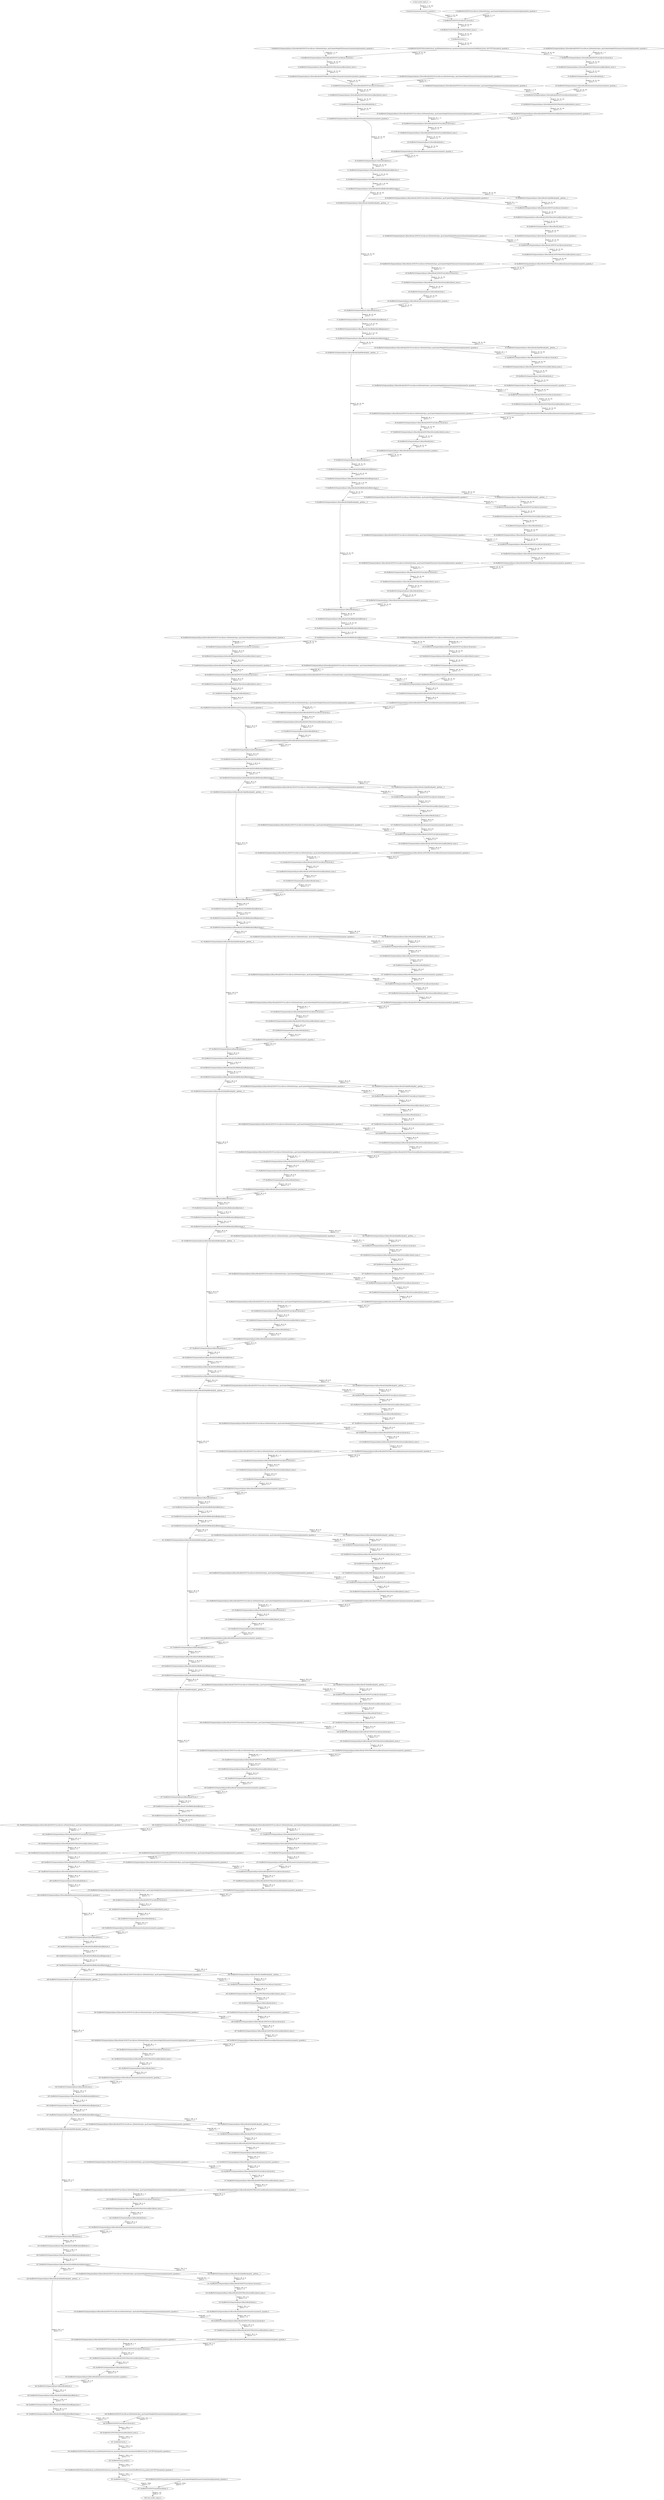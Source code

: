 strict digraph  {
"0 /nncf_model_input_0" [id=0, type=nncf_model_input];
"1 SymmetricQuantizer/symmetric_quantize_0" [id=1, type=symmetric_quantize];
"2 ShuffleNetV2/NNCFConv2d[conv1]/ModuleDict[pre_ops]/UpdateWeight[0]/SymmetricQuantizer[op]/symmetric_quantize_0" [id=2, type=symmetric_quantize];
"3 ShuffleNetV2/NNCFConv2d[conv1]/conv2d_0" [id=3, type=conv2d];
"4 ShuffleNetV2/NNCFBatchNorm2d[bn1]/batch_norm_0" [id=4, type=batch_norm];
"5 ShuffleNetV2/relu_0" [id=5, type=relu];
"6 ShuffleNetV2/NNCFNetworkInterface[_nncf]/ModuleDict[external_quantizers]/SymmetricQuantizer[ShuffleNetV2/relu_0|OUTPUT]/symmetric_quantize_0" [id=6, type=symmetric_quantize];
"7 ShuffleNetV2/Sequential[layer1]/DownBlock[0]/NNCFConv2d[conv1]/ModuleDict[pre_ops]/UpdateWeight[0]/SymmetricQuantizer[op]/symmetric_quantize_0" [id=7, type=symmetric_quantize];
"8 ShuffleNetV2/Sequential[layer1]/DownBlock[0]/NNCFConv2d[conv1]/conv2d_0" [id=8, type=conv2d];
"9 ShuffleNetV2/Sequential[layer1]/DownBlock[0]/NNCFBatchNorm2d[bn1]/batch_norm_0" [id=9, type=batch_norm];
"10 ShuffleNetV2/Sequential[layer1]/DownBlock[0]/NNCFBatchNorm2d[bn1]/SymmetricQuantizer/symmetric_quantize_0" [id=10, type=symmetric_quantize];
"11 ShuffleNetV2/Sequential[layer1]/DownBlock[0]/NNCFConv2d[conv2]/ModuleDict[pre_ops]/UpdateWeight[0]/SymmetricQuantizer[op]/symmetric_quantize_0" [id=11, type=symmetric_quantize];
"12 ShuffleNetV2/Sequential[layer1]/DownBlock[0]/NNCFConv2d[conv2]/conv2d_0" [id=12, type=conv2d];
"13 ShuffleNetV2/Sequential[layer1]/DownBlock[0]/NNCFBatchNorm2d[bn2]/batch_norm_0" [id=13, type=batch_norm];
"14 ShuffleNetV2/Sequential[layer1]/DownBlock[0]/relu_0" [id=14, type=relu];
"15 ShuffleNetV2/Sequential[layer1]/DownBlock[0]/SymmetricQuantizer/symmetric_quantize_0" [id=15, type=symmetric_quantize];
"16 ShuffleNetV2/Sequential[layer1]/DownBlock[0]/NNCFConv2d[conv3]/ModuleDict[pre_ops]/UpdateWeight[0]/SymmetricQuantizer[op]/symmetric_quantize_0" [id=16, type=symmetric_quantize];
"17 ShuffleNetV2/Sequential[layer1]/DownBlock[0]/NNCFConv2d[conv3]/conv2d_0" [id=17, type=conv2d];
"18 ShuffleNetV2/Sequential[layer1]/DownBlock[0]/NNCFBatchNorm2d[bn3]/batch_norm_0" [id=18, type=batch_norm];
"19 ShuffleNetV2/Sequential[layer1]/DownBlock[0]/relu_1" [id=19, type=relu];
"20 ShuffleNetV2/Sequential[layer1]/DownBlock[0]/SymmetricQuantizer/symmetric_quantize_1" [id=20, type=symmetric_quantize];
"21 ShuffleNetV2/Sequential[layer1]/DownBlock[0]/NNCFConv2d[conv4]/ModuleDict[pre_ops]/UpdateWeight[0]/SymmetricQuantizer[op]/symmetric_quantize_0" [id=21, type=symmetric_quantize];
"22 ShuffleNetV2/Sequential[layer1]/DownBlock[0]/NNCFConv2d[conv4]/conv2d_0" [id=22, type=conv2d];
"23 ShuffleNetV2/Sequential[layer1]/DownBlock[0]/NNCFBatchNorm2d[bn4]/batch_norm_0" [id=23, type=batch_norm];
"24 ShuffleNetV2/Sequential[layer1]/DownBlock[0]/NNCFBatchNorm2d[bn4]/SymmetricQuantizer/symmetric_quantize_0" [id=24, type=symmetric_quantize];
"25 ShuffleNetV2/Sequential[layer1]/DownBlock[0]/NNCFConv2d[conv5]/ModuleDict[pre_ops]/UpdateWeight[0]/SymmetricQuantizer[op]/symmetric_quantize_0" [id=25, type=symmetric_quantize];
"26 ShuffleNetV2/Sequential[layer1]/DownBlock[0]/NNCFConv2d[conv5]/conv2d_0" [id=26, type=conv2d];
"27 ShuffleNetV2/Sequential[layer1]/DownBlock[0]/NNCFBatchNorm2d[bn5]/batch_norm_0" [id=27, type=batch_norm];
"28 ShuffleNetV2/Sequential[layer1]/DownBlock[0]/relu_2" [id=28, type=relu];
"29 ShuffleNetV2/Sequential[layer1]/DownBlock[0]/SymmetricQuantizer/symmetric_quantize_2" [id=29, type=symmetric_quantize];
"30 ShuffleNetV2/Sequential[layer1]/DownBlock[0]/cat_0" [id=30, type=cat];
"31 ShuffleNetV2/Sequential[layer1]/DownBlock[0]/ShuffleBlock[shuffle]/view_0" [id=31, type=view];
"32 ShuffleNetV2/Sequential[layer1]/DownBlock[0]/ShuffleBlock[shuffle]/permute_0" [id=32, type=permute];
"33 ShuffleNetV2/Sequential[layer1]/DownBlock[0]/ShuffleBlock[shuffle]/reshape_0" [id=33, type=reshape];
"34 ShuffleNetV2/Sequential[layer1]/BasicBlock[1]/SplitBlock[split]/__getitem___0" [id=34, type=__getitem__];
"35 ShuffleNetV2/Sequential[layer1]/BasicBlock[1]/SplitBlock[split]/__getitem___1" [id=35, type=__getitem__];
"36 ShuffleNetV2/Sequential[layer1]/BasicBlock[1]/NNCFConv2d[conv1]/ModuleDict[pre_ops]/UpdateWeight[0]/SymmetricQuantizer[op]/symmetric_quantize_0" [id=36, type=symmetric_quantize];
"37 ShuffleNetV2/Sequential[layer1]/BasicBlock[1]/NNCFConv2d[conv1]/conv2d_0" [id=37, type=conv2d];
"38 ShuffleNetV2/Sequential[layer1]/BasicBlock[1]/NNCFBatchNorm2d[bn1]/batch_norm_0" [id=38, type=batch_norm];
"39 ShuffleNetV2/Sequential[layer1]/BasicBlock[1]/relu_0" [id=39, type=relu];
"40 ShuffleNetV2/Sequential[layer1]/BasicBlock[1]/SymmetricQuantizer/symmetric_quantize_0" [id=40, type=symmetric_quantize];
"41 ShuffleNetV2/Sequential[layer1]/BasicBlock[1]/NNCFConv2d[conv2]/ModuleDict[pre_ops]/UpdateWeight[0]/SymmetricQuantizer[op]/symmetric_quantize_0" [id=41, type=symmetric_quantize];
"42 ShuffleNetV2/Sequential[layer1]/BasicBlock[1]/NNCFConv2d[conv2]/conv2d_0" [id=42, type=conv2d];
"43 ShuffleNetV2/Sequential[layer1]/BasicBlock[1]/NNCFBatchNorm2d[bn2]/batch_norm_0" [id=43, type=batch_norm];
"44 ShuffleNetV2/Sequential[layer1]/BasicBlock[1]/NNCFBatchNorm2d[bn2]/SymmetricQuantizer/symmetric_quantize_0" [id=44, type=symmetric_quantize];
"45 ShuffleNetV2/Sequential[layer1]/BasicBlock[1]/NNCFConv2d[conv3]/ModuleDict[pre_ops]/UpdateWeight[0]/SymmetricQuantizer[op]/symmetric_quantize_0" [id=45, type=symmetric_quantize];
"46 ShuffleNetV2/Sequential[layer1]/BasicBlock[1]/NNCFConv2d[conv3]/conv2d_0" [id=46, type=conv2d];
"47 ShuffleNetV2/Sequential[layer1]/BasicBlock[1]/NNCFBatchNorm2d[bn3]/batch_norm_0" [id=47, type=batch_norm];
"48 ShuffleNetV2/Sequential[layer1]/BasicBlock[1]/relu_1" [id=48, type=relu];
"49 ShuffleNetV2/Sequential[layer1]/BasicBlock[1]/SymmetricQuantizer/symmetric_quantize_1" [id=49, type=symmetric_quantize];
"50 ShuffleNetV2/Sequential[layer1]/BasicBlock[1]/cat_0" [id=50, type=cat];
"51 ShuffleNetV2/Sequential[layer1]/BasicBlock[1]/ShuffleBlock[shuffle]/view_0" [id=51, type=view];
"52 ShuffleNetV2/Sequential[layer1]/BasicBlock[1]/ShuffleBlock[shuffle]/permute_0" [id=52, type=permute];
"53 ShuffleNetV2/Sequential[layer1]/BasicBlock[1]/ShuffleBlock[shuffle]/reshape_0" [id=53, type=reshape];
"54 ShuffleNetV2/Sequential[layer1]/BasicBlock[2]/SplitBlock[split]/__getitem___0" [id=54, type=__getitem__];
"55 ShuffleNetV2/Sequential[layer1]/BasicBlock[2]/SplitBlock[split]/__getitem___1" [id=55, type=__getitem__];
"56 ShuffleNetV2/Sequential[layer1]/BasicBlock[2]/NNCFConv2d[conv1]/ModuleDict[pre_ops]/UpdateWeight[0]/SymmetricQuantizer[op]/symmetric_quantize_0" [id=56, type=symmetric_quantize];
"57 ShuffleNetV2/Sequential[layer1]/BasicBlock[2]/NNCFConv2d[conv1]/conv2d_0" [id=57, type=conv2d];
"58 ShuffleNetV2/Sequential[layer1]/BasicBlock[2]/NNCFBatchNorm2d[bn1]/batch_norm_0" [id=58, type=batch_norm];
"59 ShuffleNetV2/Sequential[layer1]/BasicBlock[2]/relu_0" [id=59, type=relu];
"60 ShuffleNetV2/Sequential[layer1]/BasicBlock[2]/SymmetricQuantizer/symmetric_quantize_0" [id=60, type=symmetric_quantize];
"61 ShuffleNetV2/Sequential[layer1]/BasicBlock[2]/NNCFConv2d[conv2]/ModuleDict[pre_ops]/UpdateWeight[0]/SymmetricQuantizer[op]/symmetric_quantize_0" [id=61, type=symmetric_quantize];
"62 ShuffleNetV2/Sequential[layer1]/BasicBlock[2]/NNCFConv2d[conv2]/conv2d_0" [id=62, type=conv2d];
"63 ShuffleNetV2/Sequential[layer1]/BasicBlock[2]/NNCFBatchNorm2d[bn2]/batch_norm_0" [id=63, type=batch_norm];
"64 ShuffleNetV2/Sequential[layer1]/BasicBlock[2]/NNCFBatchNorm2d[bn2]/SymmetricQuantizer/symmetric_quantize_0" [id=64, type=symmetric_quantize];
"65 ShuffleNetV2/Sequential[layer1]/BasicBlock[2]/NNCFConv2d[conv3]/ModuleDict[pre_ops]/UpdateWeight[0]/SymmetricQuantizer[op]/symmetric_quantize_0" [id=65, type=symmetric_quantize];
"66 ShuffleNetV2/Sequential[layer1]/BasicBlock[2]/NNCFConv2d[conv3]/conv2d_0" [id=66, type=conv2d];
"67 ShuffleNetV2/Sequential[layer1]/BasicBlock[2]/NNCFBatchNorm2d[bn3]/batch_norm_0" [id=67, type=batch_norm];
"68 ShuffleNetV2/Sequential[layer1]/BasicBlock[2]/relu_1" [id=68, type=relu];
"69 ShuffleNetV2/Sequential[layer1]/BasicBlock[2]/SymmetricQuantizer/symmetric_quantize_1" [id=69, type=symmetric_quantize];
"70 ShuffleNetV2/Sequential[layer1]/BasicBlock[2]/cat_0" [id=70, type=cat];
"71 ShuffleNetV2/Sequential[layer1]/BasicBlock[2]/ShuffleBlock[shuffle]/view_0" [id=71, type=view];
"72 ShuffleNetV2/Sequential[layer1]/BasicBlock[2]/ShuffleBlock[shuffle]/permute_0" [id=72, type=permute];
"73 ShuffleNetV2/Sequential[layer1]/BasicBlock[2]/ShuffleBlock[shuffle]/reshape_0" [id=73, type=reshape];
"74 ShuffleNetV2/Sequential[layer1]/BasicBlock[3]/SplitBlock[split]/__getitem___0" [id=74, type=__getitem__];
"75 ShuffleNetV2/Sequential[layer1]/BasicBlock[3]/SplitBlock[split]/__getitem___1" [id=75, type=__getitem__];
"76 ShuffleNetV2/Sequential[layer1]/BasicBlock[3]/NNCFConv2d[conv1]/ModuleDict[pre_ops]/UpdateWeight[0]/SymmetricQuantizer[op]/symmetric_quantize_0" [id=76, type=symmetric_quantize];
"77 ShuffleNetV2/Sequential[layer1]/BasicBlock[3]/NNCFConv2d[conv1]/conv2d_0" [id=77, type=conv2d];
"78 ShuffleNetV2/Sequential[layer1]/BasicBlock[3]/NNCFBatchNorm2d[bn1]/batch_norm_0" [id=78, type=batch_norm];
"79 ShuffleNetV2/Sequential[layer1]/BasicBlock[3]/relu_0" [id=79, type=relu];
"80 ShuffleNetV2/Sequential[layer1]/BasicBlock[3]/SymmetricQuantizer/symmetric_quantize_0" [id=80, type=symmetric_quantize];
"81 ShuffleNetV2/Sequential[layer1]/BasicBlock[3]/NNCFConv2d[conv2]/ModuleDict[pre_ops]/UpdateWeight[0]/SymmetricQuantizer[op]/symmetric_quantize_0" [id=81, type=symmetric_quantize];
"82 ShuffleNetV2/Sequential[layer1]/BasicBlock[3]/NNCFConv2d[conv2]/conv2d_0" [id=82, type=conv2d];
"83 ShuffleNetV2/Sequential[layer1]/BasicBlock[3]/NNCFBatchNorm2d[bn2]/batch_norm_0" [id=83, type=batch_norm];
"84 ShuffleNetV2/Sequential[layer1]/BasicBlock[3]/NNCFBatchNorm2d[bn2]/SymmetricQuantizer/symmetric_quantize_0" [id=84, type=symmetric_quantize];
"85 ShuffleNetV2/Sequential[layer1]/BasicBlock[3]/NNCFConv2d[conv3]/ModuleDict[pre_ops]/UpdateWeight[0]/SymmetricQuantizer[op]/symmetric_quantize_0" [id=85, type=symmetric_quantize];
"86 ShuffleNetV2/Sequential[layer1]/BasicBlock[3]/NNCFConv2d[conv3]/conv2d_0" [id=86, type=conv2d];
"87 ShuffleNetV2/Sequential[layer1]/BasicBlock[3]/NNCFBatchNorm2d[bn3]/batch_norm_0" [id=87, type=batch_norm];
"88 ShuffleNetV2/Sequential[layer1]/BasicBlock[3]/relu_1" [id=88, type=relu];
"89 ShuffleNetV2/Sequential[layer1]/BasicBlock[3]/SymmetricQuantizer/symmetric_quantize_1" [id=89, type=symmetric_quantize];
"90 ShuffleNetV2/Sequential[layer1]/BasicBlock[3]/cat_0" [id=90, type=cat];
"91 ShuffleNetV2/Sequential[layer1]/BasicBlock[3]/ShuffleBlock[shuffle]/view_0" [id=91, type=view];
"92 ShuffleNetV2/Sequential[layer1]/BasicBlock[3]/ShuffleBlock[shuffle]/permute_0" [id=92, type=permute];
"93 ShuffleNetV2/Sequential[layer1]/BasicBlock[3]/ShuffleBlock[shuffle]/reshape_0" [id=93, type=reshape];
"94 ShuffleNetV2/Sequential[layer2]/DownBlock[0]/NNCFConv2d[conv1]/ModuleDict[pre_ops]/UpdateWeight[0]/SymmetricQuantizer[op]/symmetric_quantize_0" [id=94, type=symmetric_quantize];
"95 ShuffleNetV2/Sequential[layer2]/DownBlock[0]/NNCFConv2d[conv1]/conv2d_0" [id=95, type=conv2d];
"96 ShuffleNetV2/Sequential[layer2]/DownBlock[0]/NNCFBatchNorm2d[bn1]/batch_norm_0" [id=96, type=batch_norm];
"97 ShuffleNetV2/Sequential[layer2]/DownBlock[0]/NNCFBatchNorm2d[bn1]/SymmetricQuantizer/symmetric_quantize_0" [id=97, type=symmetric_quantize];
"98 ShuffleNetV2/Sequential[layer2]/DownBlock[0]/NNCFConv2d[conv2]/ModuleDict[pre_ops]/UpdateWeight[0]/SymmetricQuantizer[op]/symmetric_quantize_0" [id=98, type=symmetric_quantize];
"99 ShuffleNetV2/Sequential[layer2]/DownBlock[0]/NNCFConv2d[conv2]/conv2d_0" [id=99, type=conv2d];
"100 ShuffleNetV2/Sequential[layer2]/DownBlock[0]/NNCFBatchNorm2d[bn2]/batch_norm_0" [id=100, type=batch_norm];
"101 ShuffleNetV2/Sequential[layer2]/DownBlock[0]/relu_0" [id=101, type=relu];
"102 ShuffleNetV2/Sequential[layer2]/DownBlock[0]/SymmetricQuantizer/symmetric_quantize_0" [id=102, type=symmetric_quantize];
"103 ShuffleNetV2/Sequential[layer2]/DownBlock[0]/NNCFConv2d[conv3]/ModuleDict[pre_ops]/UpdateWeight[0]/SymmetricQuantizer[op]/symmetric_quantize_0" [id=103, type=symmetric_quantize];
"104 ShuffleNetV2/Sequential[layer2]/DownBlock[0]/NNCFConv2d[conv3]/conv2d_0" [id=104, type=conv2d];
"105 ShuffleNetV2/Sequential[layer2]/DownBlock[0]/NNCFBatchNorm2d[bn3]/batch_norm_0" [id=105, type=batch_norm];
"106 ShuffleNetV2/Sequential[layer2]/DownBlock[0]/relu_1" [id=106, type=relu];
"107 ShuffleNetV2/Sequential[layer2]/DownBlock[0]/SymmetricQuantizer/symmetric_quantize_1" [id=107, type=symmetric_quantize];
"108 ShuffleNetV2/Sequential[layer2]/DownBlock[0]/NNCFConv2d[conv4]/ModuleDict[pre_ops]/UpdateWeight[0]/SymmetricQuantizer[op]/symmetric_quantize_0" [id=108, type=symmetric_quantize];
"109 ShuffleNetV2/Sequential[layer2]/DownBlock[0]/NNCFConv2d[conv4]/conv2d_0" [id=109, type=conv2d];
"110 ShuffleNetV2/Sequential[layer2]/DownBlock[0]/NNCFBatchNorm2d[bn4]/batch_norm_0" [id=110, type=batch_norm];
"111 ShuffleNetV2/Sequential[layer2]/DownBlock[0]/NNCFBatchNorm2d[bn4]/SymmetricQuantizer/symmetric_quantize_0" [id=111, type=symmetric_quantize];
"112 ShuffleNetV2/Sequential[layer2]/DownBlock[0]/NNCFConv2d[conv5]/ModuleDict[pre_ops]/UpdateWeight[0]/SymmetricQuantizer[op]/symmetric_quantize_0" [id=112, type=symmetric_quantize];
"113 ShuffleNetV2/Sequential[layer2]/DownBlock[0]/NNCFConv2d[conv5]/conv2d_0" [id=113, type=conv2d];
"114 ShuffleNetV2/Sequential[layer2]/DownBlock[0]/NNCFBatchNorm2d[bn5]/batch_norm_0" [id=114, type=batch_norm];
"115 ShuffleNetV2/Sequential[layer2]/DownBlock[0]/relu_2" [id=115, type=relu];
"116 ShuffleNetV2/Sequential[layer2]/DownBlock[0]/SymmetricQuantizer/symmetric_quantize_2" [id=116, type=symmetric_quantize];
"117 ShuffleNetV2/Sequential[layer2]/DownBlock[0]/cat_0" [id=117, type=cat];
"118 ShuffleNetV2/Sequential[layer2]/DownBlock[0]/ShuffleBlock[shuffle]/view_0" [id=118, type=view];
"119 ShuffleNetV2/Sequential[layer2]/DownBlock[0]/ShuffleBlock[shuffle]/permute_0" [id=119, type=permute];
"120 ShuffleNetV2/Sequential[layer2]/DownBlock[0]/ShuffleBlock[shuffle]/reshape_0" [id=120, type=reshape];
"121 ShuffleNetV2/Sequential[layer2]/BasicBlock[1]/SplitBlock[split]/__getitem___0" [id=121, type=__getitem__];
"122 ShuffleNetV2/Sequential[layer2]/BasicBlock[1]/SplitBlock[split]/__getitem___1" [id=122, type=__getitem__];
"123 ShuffleNetV2/Sequential[layer2]/BasicBlock[1]/NNCFConv2d[conv1]/ModuleDict[pre_ops]/UpdateWeight[0]/SymmetricQuantizer[op]/symmetric_quantize_0" [id=123, type=symmetric_quantize];
"124 ShuffleNetV2/Sequential[layer2]/BasicBlock[1]/NNCFConv2d[conv1]/conv2d_0" [id=124, type=conv2d];
"125 ShuffleNetV2/Sequential[layer2]/BasicBlock[1]/NNCFBatchNorm2d[bn1]/batch_norm_0" [id=125, type=batch_norm];
"126 ShuffleNetV2/Sequential[layer2]/BasicBlock[1]/relu_0" [id=126, type=relu];
"127 ShuffleNetV2/Sequential[layer2]/BasicBlock[1]/SymmetricQuantizer/symmetric_quantize_0" [id=127, type=symmetric_quantize];
"128 ShuffleNetV2/Sequential[layer2]/BasicBlock[1]/NNCFConv2d[conv2]/ModuleDict[pre_ops]/UpdateWeight[0]/SymmetricQuantizer[op]/symmetric_quantize_0" [id=128, type=symmetric_quantize];
"129 ShuffleNetV2/Sequential[layer2]/BasicBlock[1]/NNCFConv2d[conv2]/conv2d_0" [id=129, type=conv2d];
"130 ShuffleNetV2/Sequential[layer2]/BasicBlock[1]/NNCFBatchNorm2d[bn2]/batch_norm_0" [id=130, type=batch_norm];
"131 ShuffleNetV2/Sequential[layer2]/BasicBlock[1]/NNCFBatchNorm2d[bn2]/SymmetricQuantizer/symmetric_quantize_0" [id=131, type=symmetric_quantize];
"132 ShuffleNetV2/Sequential[layer2]/BasicBlock[1]/NNCFConv2d[conv3]/ModuleDict[pre_ops]/UpdateWeight[0]/SymmetricQuantizer[op]/symmetric_quantize_0" [id=132, type=symmetric_quantize];
"133 ShuffleNetV2/Sequential[layer2]/BasicBlock[1]/NNCFConv2d[conv3]/conv2d_0" [id=133, type=conv2d];
"134 ShuffleNetV2/Sequential[layer2]/BasicBlock[1]/NNCFBatchNorm2d[bn3]/batch_norm_0" [id=134, type=batch_norm];
"135 ShuffleNetV2/Sequential[layer2]/BasicBlock[1]/relu_1" [id=135, type=relu];
"136 ShuffleNetV2/Sequential[layer2]/BasicBlock[1]/SymmetricQuantizer/symmetric_quantize_1" [id=136, type=symmetric_quantize];
"137 ShuffleNetV2/Sequential[layer2]/BasicBlock[1]/cat_0" [id=137, type=cat];
"138 ShuffleNetV2/Sequential[layer2]/BasicBlock[1]/ShuffleBlock[shuffle]/view_0" [id=138, type=view];
"139 ShuffleNetV2/Sequential[layer2]/BasicBlock[1]/ShuffleBlock[shuffle]/permute_0" [id=139, type=permute];
"140 ShuffleNetV2/Sequential[layer2]/BasicBlock[1]/ShuffleBlock[shuffle]/reshape_0" [id=140, type=reshape];
"141 ShuffleNetV2/Sequential[layer2]/BasicBlock[2]/SplitBlock[split]/__getitem___0" [id=141, type=__getitem__];
"142 ShuffleNetV2/Sequential[layer2]/BasicBlock[2]/SplitBlock[split]/__getitem___1" [id=142, type=__getitem__];
"143 ShuffleNetV2/Sequential[layer2]/BasicBlock[2]/NNCFConv2d[conv1]/ModuleDict[pre_ops]/UpdateWeight[0]/SymmetricQuantizer[op]/symmetric_quantize_0" [id=143, type=symmetric_quantize];
"144 ShuffleNetV2/Sequential[layer2]/BasicBlock[2]/NNCFConv2d[conv1]/conv2d_0" [id=144, type=conv2d];
"145 ShuffleNetV2/Sequential[layer2]/BasicBlock[2]/NNCFBatchNorm2d[bn1]/batch_norm_0" [id=145, type=batch_norm];
"146 ShuffleNetV2/Sequential[layer2]/BasicBlock[2]/relu_0" [id=146, type=relu];
"147 ShuffleNetV2/Sequential[layer2]/BasicBlock[2]/SymmetricQuantizer/symmetric_quantize_0" [id=147, type=symmetric_quantize];
"148 ShuffleNetV2/Sequential[layer2]/BasicBlock[2]/NNCFConv2d[conv2]/ModuleDict[pre_ops]/UpdateWeight[0]/SymmetricQuantizer[op]/symmetric_quantize_0" [id=148, type=symmetric_quantize];
"149 ShuffleNetV2/Sequential[layer2]/BasicBlock[2]/NNCFConv2d[conv2]/conv2d_0" [id=149, type=conv2d];
"150 ShuffleNetV2/Sequential[layer2]/BasicBlock[2]/NNCFBatchNorm2d[bn2]/batch_norm_0" [id=150, type=batch_norm];
"151 ShuffleNetV2/Sequential[layer2]/BasicBlock[2]/NNCFBatchNorm2d[bn2]/SymmetricQuantizer/symmetric_quantize_0" [id=151, type=symmetric_quantize];
"152 ShuffleNetV2/Sequential[layer2]/BasicBlock[2]/NNCFConv2d[conv3]/ModuleDict[pre_ops]/UpdateWeight[0]/SymmetricQuantizer[op]/symmetric_quantize_0" [id=152, type=symmetric_quantize];
"153 ShuffleNetV2/Sequential[layer2]/BasicBlock[2]/NNCFConv2d[conv3]/conv2d_0" [id=153, type=conv2d];
"154 ShuffleNetV2/Sequential[layer2]/BasicBlock[2]/NNCFBatchNorm2d[bn3]/batch_norm_0" [id=154, type=batch_norm];
"155 ShuffleNetV2/Sequential[layer2]/BasicBlock[2]/relu_1" [id=155, type=relu];
"156 ShuffleNetV2/Sequential[layer2]/BasicBlock[2]/SymmetricQuantizer/symmetric_quantize_1" [id=156, type=symmetric_quantize];
"157 ShuffleNetV2/Sequential[layer2]/BasicBlock[2]/cat_0" [id=157, type=cat];
"158 ShuffleNetV2/Sequential[layer2]/BasicBlock[2]/ShuffleBlock[shuffle]/view_0" [id=158, type=view];
"159 ShuffleNetV2/Sequential[layer2]/BasicBlock[2]/ShuffleBlock[shuffle]/permute_0" [id=159, type=permute];
"160 ShuffleNetV2/Sequential[layer2]/BasicBlock[2]/ShuffleBlock[shuffle]/reshape_0" [id=160, type=reshape];
"161 ShuffleNetV2/Sequential[layer2]/BasicBlock[3]/SplitBlock[split]/__getitem___0" [id=161, type=__getitem__];
"162 ShuffleNetV2/Sequential[layer2]/BasicBlock[3]/SplitBlock[split]/__getitem___1" [id=162, type=__getitem__];
"163 ShuffleNetV2/Sequential[layer2]/BasicBlock[3]/NNCFConv2d[conv1]/ModuleDict[pre_ops]/UpdateWeight[0]/SymmetricQuantizer[op]/symmetric_quantize_0" [id=163, type=symmetric_quantize];
"164 ShuffleNetV2/Sequential[layer2]/BasicBlock[3]/NNCFConv2d[conv1]/conv2d_0" [id=164, type=conv2d];
"165 ShuffleNetV2/Sequential[layer2]/BasicBlock[3]/NNCFBatchNorm2d[bn1]/batch_norm_0" [id=165, type=batch_norm];
"166 ShuffleNetV2/Sequential[layer2]/BasicBlock[3]/relu_0" [id=166, type=relu];
"167 ShuffleNetV2/Sequential[layer2]/BasicBlock[3]/SymmetricQuantizer/symmetric_quantize_0" [id=167, type=symmetric_quantize];
"168 ShuffleNetV2/Sequential[layer2]/BasicBlock[3]/NNCFConv2d[conv2]/ModuleDict[pre_ops]/UpdateWeight[0]/SymmetricQuantizer[op]/symmetric_quantize_0" [id=168, type=symmetric_quantize];
"169 ShuffleNetV2/Sequential[layer2]/BasicBlock[3]/NNCFConv2d[conv2]/conv2d_0" [id=169, type=conv2d];
"170 ShuffleNetV2/Sequential[layer2]/BasicBlock[3]/NNCFBatchNorm2d[bn2]/batch_norm_0" [id=170, type=batch_norm];
"171 ShuffleNetV2/Sequential[layer2]/BasicBlock[3]/NNCFBatchNorm2d[bn2]/SymmetricQuantizer/symmetric_quantize_0" [id=171, type=symmetric_quantize];
"172 ShuffleNetV2/Sequential[layer2]/BasicBlock[3]/NNCFConv2d[conv3]/ModuleDict[pre_ops]/UpdateWeight[0]/SymmetricQuantizer[op]/symmetric_quantize_0" [id=172, type=symmetric_quantize];
"173 ShuffleNetV2/Sequential[layer2]/BasicBlock[3]/NNCFConv2d[conv3]/conv2d_0" [id=173, type=conv2d];
"174 ShuffleNetV2/Sequential[layer2]/BasicBlock[3]/NNCFBatchNorm2d[bn3]/batch_norm_0" [id=174, type=batch_norm];
"175 ShuffleNetV2/Sequential[layer2]/BasicBlock[3]/relu_1" [id=175, type=relu];
"176 ShuffleNetV2/Sequential[layer2]/BasicBlock[3]/SymmetricQuantizer/symmetric_quantize_1" [id=176, type=symmetric_quantize];
"177 ShuffleNetV2/Sequential[layer2]/BasicBlock[3]/cat_0" [id=177, type=cat];
"178 ShuffleNetV2/Sequential[layer2]/BasicBlock[3]/ShuffleBlock[shuffle]/view_0" [id=178, type=view];
"179 ShuffleNetV2/Sequential[layer2]/BasicBlock[3]/ShuffleBlock[shuffle]/permute_0" [id=179, type=permute];
"180 ShuffleNetV2/Sequential[layer2]/BasicBlock[3]/ShuffleBlock[shuffle]/reshape_0" [id=180, type=reshape];
"181 ShuffleNetV2/Sequential[layer2]/BasicBlock[4]/SplitBlock[split]/__getitem___0" [id=181, type=__getitem__];
"182 ShuffleNetV2/Sequential[layer2]/BasicBlock[4]/SplitBlock[split]/__getitem___1" [id=182, type=__getitem__];
"183 ShuffleNetV2/Sequential[layer2]/BasicBlock[4]/NNCFConv2d[conv1]/ModuleDict[pre_ops]/UpdateWeight[0]/SymmetricQuantizer[op]/symmetric_quantize_0" [id=183, type=symmetric_quantize];
"184 ShuffleNetV2/Sequential[layer2]/BasicBlock[4]/NNCFConv2d[conv1]/conv2d_0" [id=184, type=conv2d];
"185 ShuffleNetV2/Sequential[layer2]/BasicBlock[4]/NNCFBatchNorm2d[bn1]/batch_norm_0" [id=185, type=batch_norm];
"186 ShuffleNetV2/Sequential[layer2]/BasicBlock[4]/relu_0" [id=186, type=relu];
"187 ShuffleNetV2/Sequential[layer2]/BasicBlock[4]/SymmetricQuantizer/symmetric_quantize_0" [id=187, type=symmetric_quantize];
"188 ShuffleNetV2/Sequential[layer2]/BasicBlock[4]/NNCFConv2d[conv2]/ModuleDict[pre_ops]/UpdateWeight[0]/SymmetricQuantizer[op]/symmetric_quantize_0" [id=188, type=symmetric_quantize];
"189 ShuffleNetV2/Sequential[layer2]/BasicBlock[4]/NNCFConv2d[conv2]/conv2d_0" [id=189, type=conv2d];
"190 ShuffleNetV2/Sequential[layer2]/BasicBlock[4]/NNCFBatchNorm2d[bn2]/batch_norm_0" [id=190, type=batch_norm];
"191 ShuffleNetV2/Sequential[layer2]/BasicBlock[4]/NNCFBatchNorm2d[bn2]/SymmetricQuantizer/symmetric_quantize_0" [id=191, type=symmetric_quantize];
"192 ShuffleNetV2/Sequential[layer2]/BasicBlock[4]/NNCFConv2d[conv3]/ModuleDict[pre_ops]/UpdateWeight[0]/SymmetricQuantizer[op]/symmetric_quantize_0" [id=192, type=symmetric_quantize];
"193 ShuffleNetV2/Sequential[layer2]/BasicBlock[4]/NNCFConv2d[conv3]/conv2d_0" [id=193, type=conv2d];
"194 ShuffleNetV2/Sequential[layer2]/BasicBlock[4]/NNCFBatchNorm2d[bn3]/batch_norm_0" [id=194, type=batch_norm];
"195 ShuffleNetV2/Sequential[layer2]/BasicBlock[4]/relu_1" [id=195, type=relu];
"196 ShuffleNetV2/Sequential[layer2]/BasicBlock[4]/SymmetricQuantizer/symmetric_quantize_1" [id=196, type=symmetric_quantize];
"197 ShuffleNetV2/Sequential[layer2]/BasicBlock[4]/cat_0" [id=197, type=cat];
"198 ShuffleNetV2/Sequential[layer2]/BasicBlock[4]/ShuffleBlock[shuffle]/view_0" [id=198, type=view];
"199 ShuffleNetV2/Sequential[layer2]/BasicBlock[4]/ShuffleBlock[shuffle]/permute_0" [id=199, type=permute];
"200 ShuffleNetV2/Sequential[layer2]/BasicBlock[4]/ShuffleBlock[shuffle]/reshape_0" [id=200, type=reshape];
"201 ShuffleNetV2/Sequential[layer2]/BasicBlock[5]/SplitBlock[split]/__getitem___0" [id=201, type=__getitem__];
"202 ShuffleNetV2/Sequential[layer2]/BasicBlock[5]/SplitBlock[split]/__getitem___1" [id=202, type=__getitem__];
"203 ShuffleNetV2/Sequential[layer2]/BasicBlock[5]/NNCFConv2d[conv1]/ModuleDict[pre_ops]/UpdateWeight[0]/SymmetricQuantizer[op]/symmetric_quantize_0" [id=203, type=symmetric_quantize];
"204 ShuffleNetV2/Sequential[layer2]/BasicBlock[5]/NNCFConv2d[conv1]/conv2d_0" [id=204, type=conv2d];
"205 ShuffleNetV2/Sequential[layer2]/BasicBlock[5]/NNCFBatchNorm2d[bn1]/batch_norm_0" [id=205, type=batch_norm];
"206 ShuffleNetV2/Sequential[layer2]/BasicBlock[5]/relu_0" [id=206, type=relu];
"207 ShuffleNetV2/Sequential[layer2]/BasicBlock[5]/SymmetricQuantizer/symmetric_quantize_0" [id=207, type=symmetric_quantize];
"208 ShuffleNetV2/Sequential[layer2]/BasicBlock[5]/NNCFConv2d[conv2]/ModuleDict[pre_ops]/UpdateWeight[0]/SymmetricQuantizer[op]/symmetric_quantize_0" [id=208, type=symmetric_quantize];
"209 ShuffleNetV2/Sequential[layer2]/BasicBlock[5]/NNCFConv2d[conv2]/conv2d_0" [id=209, type=conv2d];
"210 ShuffleNetV2/Sequential[layer2]/BasicBlock[5]/NNCFBatchNorm2d[bn2]/batch_norm_0" [id=210, type=batch_norm];
"211 ShuffleNetV2/Sequential[layer2]/BasicBlock[5]/NNCFBatchNorm2d[bn2]/SymmetricQuantizer/symmetric_quantize_0" [id=211, type=symmetric_quantize];
"212 ShuffleNetV2/Sequential[layer2]/BasicBlock[5]/NNCFConv2d[conv3]/ModuleDict[pre_ops]/UpdateWeight[0]/SymmetricQuantizer[op]/symmetric_quantize_0" [id=212, type=symmetric_quantize];
"213 ShuffleNetV2/Sequential[layer2]/BasicBlock[5]/NNCFConv2d[conv3]/conv2d_0" [id=213, type=conv2d];
"214 ShuffleNetV2/Sequential[layer2]/BasicBlock[5]/NNCFBatchNorm2d[bn3]/batch_norm_0" [id=214, type=batch_norm];
"215 ShuffleNetV2/Sequential[layer2]/BasicBlock[5]/relu_1" [id=215, type=relu];
"216 ShuffleNetV2/Sequential[layer2]/BasicBlock[5]/SymmetricQuantizer/symmetric_quantize_1" [id=216, type=symmetric_quantize];
"217 ShuffleNetV2/Sequential[layer2]/BasicBlock[5]/cat_0" [id=217, type=cat];
"218 ShuffleNetV2/Sequential[layer2]/BasicBlock[5]/ShuffleBlock[shuffle]/view_0" [id=218, type=view];
"219 ShuffleNetV2/Sequential[layer2]/BasicBlock[5]/ShuffleBlock[shuffle]/permute_0" [id=219, type=permute];
"220 ShuffleNetV2/Sequential[layer2]/BasicBlock[5]/ShuffleBlock[shuffle]/reshape_0" [id=220, type=reshape];
"221 ShuffleNetV2/Sequential[layer2]/BasicBlock[6]/SplitBlock[split]/__getitem___0" [id=221, type=__getitem__];
"222 ShuffleNetV2/Sequential[layer2]/BasicBlock[6]/SplitBlock[split]/__getitem___1" [id=222, type=__getitem__];
"223 ShuffleNetV2/Sequential[layer2]/BasicBlock[6]/NNCFConv2d[conv1]/ModuleDict[pre_ops]/UpdateWeight[0]/SymmetricQuantizer[op]/symmetric_quantize_0" [id=223, type=symmetric_quantize];
"224 ShuffleNetV2/Sequential[layer2]/BasicBlock[6]/NNCFConv2d[conv1]/conv2d_0" [id=224, type=conv2d];
"225 ShuffleNetV2/Sequential[layer2]/BasicBlock[6]/NNCFBatchNorm2d[bn1]/batch_norm_0" [id=225, type=batch_norm];
"226 ShuffleNetV2/Sequential[layer2]/BasicBlock[6]/relu_0" [id=226, type=relu];
"227 ShuffleNetV2/Sequential[layer2]/BasicBlock[6]/SymmetricQuantizer/symmetric_quantize_0" [id=227, type=symmetric_quantize];
"228 ShuffleNetV2/Sequential[layer2]/BasicBlock[6]/NNCFConv2d[conv2]/ModuleDict[pre_ops]/UpdateWeight[0]/SymmetricQuantizer[op]/symmetric_quantize_0" [id=228, type=symmetric_quantize];
"229 ShuffleNetV2/Sequential[layer2]/BasicBlock[6]/NNCFConv2d[conv2]/conv2d_0" [id=229, type=conv2d];
"230 ShuffleNetV2/Sequential[layer2]/BasicBlock[6]/NNCFBatchNorm2d[bn2]/batch_norm_0" [id=230, type=batch_norm];
"231 ShuffleNetV2/Sequential[layer2]/BasicBlock[6]/NNCFBatchNorm2d[bn2]/SymmetricQuantizer/symmetric_quantize_0" [id=231, type=symmetric_quantize];
"232 ShuffleNetV2/Sequential[layer2]/BasicBlock[6]/NNCFConv2d[conv3]/ModuleDict[pre_ops]/UpdateWeight[0]/SymmetricQuantizer[op]/symmetric_quantize_0" [id=232, type=symmetric_quantize];
"233 ShuffleNetV2/Sequential[layer2]/BasicBlock[6]/NNCFConv2d[conv3]/conv2d_0" [id=233, type=conv2d];
"234 ShuffleNetV2/Sequential[layer2]/BasicBlock[6]/NNCFBatchNorm2d[bn3]/batch_norm_0" [id=234, type=batch_norm];
"235 ShuffleNetV2/Sequential[layer2]/BasicBlock[6]/relu_1" [id=235, type=relu];
"236 ShuffleNetV2/Sequential[layer2]/BasicBlock[6]/SymmetricQuantizer/symmetric_quantize_1" [id=236, type=symmetric_quantize];
"237 ShuffleNetV2/Sequential[layer2]/BasicBlock[6]/cat_0" [id=237, type=cat];
"238 ShuffleNetV2/Sequential[layer2]/BasicBlock[6]/ShuffleBlock[shuffle]/view_0" [id=238, type=view];
"239 ShuffleNetV2/Sequential[layer2]/BasicBlock[6]/ShuffleBlock[shuffle]/permute_0" [id=239, type=permute];
"240 ShuffleNetV2/Sequential[layer2]/BasicBlock[6]/ShuffleBlock[shuffle]/reshape_0" [id=240, type=reshape];
"241 ShuffleNetV2/Sequential[layer2]/BasicBlock[7]/SplitBlock[split]/__getitem___0" [id=241, type=__getitem__];
"242 ShuffleNetV2/Sequential[layer2]/BasicBlock[7]/SplitBlock[split]/__getitem___1" [id=242, type=__getitem__];
"243 ShuffleNetV2/Sequential[layer2]/BasicBlock[7]/NNCFConv2d[conv1]/ModuleDict[pre_ops]/UpdateWeight[0]/SymmetricQuantizer[op]/symmetric_quantize_0" [id=243, type=symmetric_quantize];
"244 ShuffleNetV2/Sequential[layer2]/BasicBlock[7]/NNCFConv2d[conv1]/conv2d_0" [id=244, type=conv2d];
"245 ShuffleNetV2/Sequential[layer2]/BasicBlock[7]/NNCFBatchNorm2d[bn1]/batch_norm_0" [id=245, type=batch_norm];
"246 ShuffleNetV2/Sequential[layer2]/BasicBlock[7]/relu_0" [id=246, type=relu];
"247 ShuffleNetV2/Sequential[layer2]/BasicBlock[7]/SymmetricQuantizer/symmetric_quantize_0" [id=247, type=symmetric_quantize];
"248 ShuffleNetV2/Sequential[layer2]/BasicBlock[7]/NNCFConv2d[conv2]/ModuleDict[pre_ops]/UpdateWeight[0]/SymmetricQuantizer[op]/symmetric_quantize_0" [id=248, type=symmetric_quantize];
"249 ShuffleNetV2/Sequential[layer2]/BasicBlock[7]/NNCFConv2d[conv2]/conv2d_0" [id=249, type=conv2d];
"250 ShuffleNetV2/Sequential[layer2]/BasicBlock[7]/NNCFBatchNorm2d[bn2]/batch_norm_0" [id=250, type=batch_norm];
"251 ShuffleNetV2/Sequential[layer2]/BasicBlock[7]/NNCFBatchNorm2d[bn2]/SymmetricQuantizer/symmetric_quantize_0" [id=251, type=symmetric_quantize];
"252 ShuffleNetV2/Sequential[layer2]/BasicBlock[7]/NNCFConv2d[conv3]/ModuleDict[pre_ops]/UpdateWeight[0]/SymmetricQuantizer[op]/symmetric_quantize_0" [id=252, type=symmetric_quantize];
"253 ShuffleNetV2/Sequential[layer2]/BasicBlock[7]/NNCFConv2d[conv3]/conv2d_0" [id=253, type=conv2d];
"254 ShuffleNetV2/Sequential[layer2]/BasicBlock[7]/NNCFBatchNorm2d[bn3]/batch_norm_0" [id=254, type=batch_norm];
"255 ShuffleNetV2/Sequential[layer2]/BasicBlock[7]/relu_1" [id=255, type=relu];
"256 ShuffleNetV2/Sequential[layer2]/BasicBlock[7]/SymmetricQuantizer/symmetric_quantize_1" [id=256, type=symmetric_quantize];
"257 ShuffleNetV2/Sequential[layer2]/BasicBlock[7]/cat_0" [id=257, type=cat];
"258 ShuffleNetV2/Sequential[layer2]/BasicBlock[7]/ShuffleBlock[shuffle]/view_0" [id=258, type=view];
"259 ShuffleNetV2/Sequential[layer2]/BasicBlock[7]/ShuffleBlock[shuffle]/permute_0" [id=259, type=permute];
"260 ShuffleNetV2/Sequential[layer2]/BasicBlock[7]/ShuffleBlock[shuffle]/reshape_0" [id=260, type=reshape];
"261 ShuffleNetV2/Sequential[layer3]/DownBlock[0]/NNCFConv2d[conv1]/ModuleDict[pre_ops]/UpdateWeight[0]/SymmetricQuantizer[op]/symmetric_quantize_0" [id=261, type=symmetric_quantize];
"262 ShuffleNetV2/Sequential[layer3]/DownBlock[0]/NNCFConv2d[conv1]/conv2d_0" [id=262, type=conv2d];
"263 ShuffleNetV2/Sequential[layer3]/DownBlock[0]/NNCFBatchNorm2d[bn1]/batch_norm_0" [id=263, type=batch_norm];
"264 ShuffleNetV2/Sequential[layer3]/DownBlock[0]/NNCFBatchNorm2d[bn1]/SymmetricQuantizer/symmetric_quantize_0" [id=264, type=symmetric_quantize];
"265 ShuffleNetV2/Sequential[layer3]/DownBlock[0]/NNCFConv2d[conv2]/ModuleDict[pre_ops]/UpdateWeight[0]/SymmetricQuantizer[op]/symmetric_quantize_0" [id=265, type=symmetric_quantize];
"266 ShuffleNetV2/Sequential[layer3]/DownBlock[0]/NNCFConv2d[conv2]/conv2d_0" [id=266, type=conv2d];
"267 ShuffleNetV2/Sequential[layer3]/DownBlock[0]/NNCFBatchNorm2d[bn2]/batch_norm_0" [id=267, type=batch_norm];
"268 ShuffleNetV2/Sequential[layer3]/DownBlock[0]/relu_0" [id=268, type=relu];
"269 ShuffleNetV2/Sequential[layer3]/DownBlock[0]/SymmetricQuantizer/symmetric_quantize_0" [id=269, type=symmetric_quantize];
"270 ShuffleNetV2/Sequential[layer3]/DownBlock[0]/NNCFConv2d[conv3]/ModuleDict[pre_ops]/UpdateWeight[0]/SymmetricQuantizer[op]/symmetric_quantize_0" [id=270, type=symmetric_quantize];
"271 ShuffleNetV2/Sequential[layer3]/DownBlock[0]/NNCFConv2d[conv3]/conv2d_0" [id=271, type=conv2d];
"272 ShuffleNetV2/Sequential[layer3]/DownBlock[0]/NNCFBatchNorm2d[bn3]/batch_norm_0" [id=272, type=batch_norm];
"273 ShuffleNetV2/Sequential[layer3]/DownBlock[0]/relu_1" [id=273, type=relu];
"274 ShuffleNetV2/Sequential[layer3]/DownBlock[0]/SymmetricQuantizer/symmetric_quantize_1" [id=274, type=symmetric_quantize];
"275 ShuffleNetV2/Sequential[layer3]/DownBlock[0]/NNCFConv2d[conv4]/ModuleDict[pre_ops]/UpdateWeight[0]/SymmetricQuantizer[op]/symmetric_quantize_0" [id=275, type=symmetric_quantize];
"276 ShuffleNetV2/Sequential[layer3]/DownBlock[0]/NNCFConv2d[conv4]/conv2d_0" [id=276, type=conv2d];
"277 ShuffleNetV2/Sequential[layer3]/DownBlock[0]/NNCFBatchNorm2d[bn4]/batch_norm_0" [id=277, type=batch_norm];
"278 ShuffleNetV2/Sequential[layer3]/DownBlock[0]/NNCFBatchNorm2d[bn4]/SymmetricQuantizer/symmetric_quantize_0" [id=278, type=symmetric_quantize];
"279 ShuffleNetV2/Sequential[layer3]/DownBlock[0]/NNCFConv2d[conv5]/ModuleDict[pre_ops]/UpdateWeight[0]/SymmetricQuantizer[op]/symmetric_quantize_0" [id=279, type=symmetric_quantize];
"280 ShuffleNetV2/Sequential[layer3]/DownBlock[0]/NNCFConv2d[conv5]/conv2d_0" [id=280, type=conv2d];
"281 ShuffleNetV2/Sequential[layer3]/DownBlock[0]/NNCFBatchNorm2d[bn5]/batch_norm_0" [id=281, type=batch_norm];
"282 ShuffleNetV2/Sequential[layer3]/DownBlock[0]/relu_2" [id=282, type=relu];
"283 ShuffleNetV2/Sequential[layer3]/DownBlock[0]/SymmetricQuantizer/symmetric_quantize_2" [id=283, type=symmetric_quantize];
"284 ShuffleNetV2/Sequential[layer3]/DownBlock[0]/cat_0" [id=284, type=cat];
"285 ShuffleNetV2/Sequential[layer3]/DownBlock[0]/ShuffleBlock[shuffle]/view_0" [id=285, type=view];
"286 ShuffleNetV2/Sequential[layer3]/DownBlock[0]/ShuffleBlock[shuffle]/permute_0" [id=286, type=permute];
"287 ShuffleNetV2/Sequential[layer3]/DownBlock[0]/ShuffleBlock[shuffle]/reshape_0" [id=287, type=reshape];
"288 ShuffleNetV2/Sequential[layer3]/BasicBlock[1]/SplitBlock[split]/__getitem___0" [id=288, type=__getitem__];
"289 ShuffleNetV2/Sequential[layer3]/BasicBlock[1]/SplitBlock[split]/__getitem___1" [id=289, type=__getitem__];
"290 ShuffleNetV2/Sequential[layer3]/BasicBlock[1]/NNCFConv2d[conv1]/ModuleDict[pre_ops]/UpdateWeight[0]/SymmetricQuantizer[op]/symmetric_quantize_0" [id=290, type=symmetric_quantize];
"291 ShuffleNetV2/Sequential[layer3]/BasicBlock[1]/NNCFConv2d[conv1]/conv2d_0" [id=291, type=conv2d];
"292 ShuffleNetV2/Sequential[layer3]/BasicBlock[1]/NNCFBatchNorm2d[bn1]/batch_norm_0" [id=292, type=batch_norm];
"293 ShuffleNetV2/Sequential[layer3]/BasicBlock[1]/relu_0" [id=293, type=relu];
"294 ShuffleNetV2/Sequential[layer3]/BasicBlock[1]/SymmetricQuantizer/symmetric_quantize_0" [id=294, type=symmetric_quantize];
"295 ShuffleNetV2/Sequential[layer3]/BasicBlock[1]/NNCFConv2d[conv2]/ModuleDict[pre_ops]/UpdateWeight[0]/SymmetricQuantizer[op]/symmetric_quantize_0" [id=295, type=symmetric_quantize];
"296 ShuffleNetV2/Sequential[layer3]/BasicBlock[1]/NNCFConv2d[conv2]/conv2d_0" [id=296, type=conv2d];
"297 ShuffleNetV2/Sequential[layer3]/BasicBlock[1]/NNCFBatchNorm2d[bn2]/batch_norm_0" [id=297, type=batch_norm];
"298 ShuffleNetV2/Sequential[layer3]/BasicBlock[1]/NNCFBatchNorm2d[bn2]/SymmetricQuantizer/symmetric_quantize_0" [id=298, type=symmetric_quantize];
"299 ShuffleNetV2/Sequential[layer3]/BasicBlock[1]/NNCFConv2d[conv3]/ModuleDict[pre_ops]/UpdateWeight[0]/SymmetricQuantizer[op]/symmetric_quantize_0" [id=299, type=symmetric_quantize];
"300 ShuffleNetV2/Sequential[layer3]/BasicBlock[1]/NNCFConv2d[conv3]/conv2d_0" [id=300, type=conv2d];
"301 ShuffleNetV2/Sequential[layer3]/BasicBlock[1]/NNCFBatchNorm2d[bn3]/batch_norm_0" [id=301, type=batch_norm];
"302 ShuffleNetV2/Sequential[layer3]/BasicBlock[1]/relu_1" [id=302, type=relu];
"303 ShuffleNetV2/Sequential[layer3]/BasicBlock[1]/SymmetricQuantizer/symmetric_quantize_1" [id=303, type=symmetric_quantize];
"304 ShuffleNetV2/Sequential[layer3]/BasicBlock[1]/cat_0" [id=304, type=cat];
"305 ShuffleNetV2/Sequential[layer3]/BasicBlock[1]/ShuffleBlock[shuffle]/view_0" [id=305, type=view];
"306 ShuffleNetV2/Sequential[layer3]/BasicBlock[1]/ShuffleBlock[shuffle]/permute_0" [id=306, type=permute];
"307 ShuffleNetV2/Sequential[layer3]/BasicBlock[1]/ShuffleBlock[shuffle]/reshape_0" [id=307, type=reshape];
"308 ShuffleNetV2/Sequential[layer3]/BasicBlock[2]/SplitBlock[split]/__getitem___0" [id=308, type=__getitem__];
"309 ShuffleNetV2/Sequential[layer3]/BasicBlock[2]/SplitBlock[split]/__getitem___1" [id=309, type=__getitem__];
"310 ShuffleNetV2/Sequential[layer3]/BasicBlock[2]/NNCFConv2d[conv1]/ModuleDict[pre_ops]/UpdateWeight[0]/SymmetricQuantizer[op]/symmetric_quantize_0" [id=310, type=symmetric_quantize];
"311 ShuffleNetV2/Sequential[layer3]/BasicBlock[2]/NNCFConv2d[conv1]/conv2d_0" [id=311, type=conv2d];
"312 ShuffleNetV2/Sequential[layer3]/BasicBlock[2]/NNCFBatchNorm2d[bn1]/batch_norm_0" [id=312, type=batch_norm];
"313 ShuffleNetV2/Sequential[layer3]/BasicBlock[2]/relu_0" [id=313, type=relu];
"314 ShuffleNetV2/Sequential[layer3]/BasicBlock[2]/SymmetricQuantizer/symmetric_quantize_0" [id=314, type=symmetric_quantize];
"315 ShuffleNetV2/Sequential[layer3]/BasicBlock[2]/NNCFConv2d[conv2]/ModuleDict[pre_ops]/UpdateWeight[0]/SymmetricQuantizer[op]/symmetric_quantize_0" [id=315, type=symmetric_quantize];
"316 ShuffleNetV2/Sequential[layer3]/BasicBlock[2]/NNCFConv2d[conv2]/conv2d_0" [id=316, type=conv2d];
"317 ShuffleNetV2/Sequential[layer3]/BasicBlock[2]/NNCFBatchNorm2d[bn2]/batch_norm_0" [id=317, type=batch_norm];
"318 ShuffleNetV2/Sequential[layer3]/BasicBlock[2]/NNCFBatchNorm2d[bn2]/SymmetricQuantizer/symmetric_quantize_0" [id=318, type=symmetric_quantize];
"319 ShuffleNetV2/Sequential[layer3]/BasicBlock[2]/NNCFConv2d[conv3]/ModuleDict[pre_ops]/UpdateWeight[0]/SymmetricQuantizer[op]/symmetric_quantize_0" [id=319, type=symmetric_quantize];
"320 ShuffleNetV2/Sequential[layer3]/BasicBlock[2]/NNCFConv2d[conv3]/conv2d_0" [id=320, type=conv2d];
"321 ShuffleNetV2/Sequential[layer3]/BasicBlock[2]/NNCFBatchNorm2d[bn3]/batch_norm_0" [id=321, type=batch_norm];
"322 ShuffleNetV2/Sequential[layer3]/BasicBlock[2]/relu_1" [id=322, type=relu];
"323 ShuffleNetV2/Sequential[layer3]/BasicBlock[2]/SymmetricQuantizer/symmetric_quantize_1" [id=323, type=symmetric_quantize];
"324 ShuffleNetV2/Sequential[layer3]/BasicBlock[2]/cat_0" [id=324, type=cat];
"325 ShuffleNetV2/Sequential[layer3]/BasicBlock[2]/ShuffleBlock[shuffle]/view_0" [id=325, type=view];
"326 ShuffleNetV2/Sequential[layer3]/BasicBlock[2]/ShuffleBlock[shuffle]/permute_0" [id=326, type=permute];
"327 ShuffleNetV2/Sequential[layer3]/BasicBlock[2]/ShuffleBlock[shuffle]/reshape_0" [id=327, type=reshape];
"328 ShuffleNetV2/Sequential[layer3]/BasicBlock[3]/SplitBlock[split]/__getitem___0" [id=328, type=__getitem__];
"329 ShuffleNetV2/Sequential[layer3]/BasicBlock[3]/SplitBlock[split]/__getitem___1" [id=329, type=__getitem__];
"330 ShuffleNetV2/Sequential[layer3]/BasicBlock[3]/NNCFConv2d[conv1]/ModuleDict[pre_ops]/UpdateWeight[0]/SymmetricQuantizer[op]/symmetric_quantize_0" [id=330, type=symmetric_quantize];
"331 ShuffleNetV2/Sequential[layer3]/BasicBlock[3]/NNCFConv2d[conv1]/conv2d_0" [id=331, type=conv2d];
"332 ShuffleNetV2/Sequential[layer3]/BasicBlock[3]/NNCFBatchNorm2d[bn1]/batch_norm_0" [id=332, type=batch_norm];
"333 ShuffleNetV2/Sequential[layer3]/BasicBlock[3]/relu_0" [id=333, type=relu];
"334 ShuffleNetV2/Sequential[layer3]/BasicBlock[3]/SymmetricQuantizer/symmetric_quantize_0" [id=334, type=symmetric_quantize];
"335 ShuffleNetV2/Sequential[layer3]/BasicBlock[3]/NNCFConv2d[conv2]/ModuleDict[pre_ops]/UpdateWeight[0]/SymmetricQuantizer[op]/symmetric_quantize_0" [id=335, type=symmetric_quantize];
"336 ShuffleNetV2/Sequential[layer3]/BasicBlock[3]/NNCFConv2d[conv2]/conv2d_0" [id=336, type=conv2d];
"337 ShuffleNetV2/Sequential[layer3]/BasicBlock[3]/NNCFBatchNorm2d[bn2]/batch_norm_0" [id=337, type=batch_norm];
"338 ShuffleNetV2/Sequential[layer3]/BasicBlock[3]/NNCFBatchNorm2d[bn2]/SymmetricQuantizer/symmetric_quantize_0" [id=338, type=symmetric_quantize];
"339 ShuffleNetV2/Sequential[layer3]/BasicBlock[3]/NNCFConv2d[conv3]/ModuleDict[pre_ops]/UpdateWeight[0]/SymmetricQuantizer[op]/symmetric_quantize_0" [id=339, type=symmetric_quantize];
"340 ShuffleNetV2/Sequential[layer3]/BasicBlock[3]/NNCFConv2d[conv3]/conv2d_0" [id=340, type=conv2d];
"341 ShuffleNetV2/Sequential[layer3]/BasicBlock[3]/NNCFBatchNorm2d[bn3]/batch_norm_0" [id=341, type=batch_norm];
"342 ShuffleNetV2/Sequential[layer3]/BasicBlock[3]/relu_1" [id=342, type=relu];
"343 ShuffleNetV2/Sequential[layer3]/BasicBlock[3]/SymmetricQuantizer/symmetric_quantize_1" [id=343, type=symmetric_quantize];
"344 ShuffleNetV2/Sequential[layer3]/BasicBlock[3]/cat_0" [id=344, type=cat];
"345 ShuffleNetV2/Sequential[layer3]/BasicBlock[3]/ShuffleBlock[shuffle]/view_0" [id=345, type=view];
"346 ShuffleNetV2/Sequential[layer3]/BasicBlock[3]/ShuffleBlock[shuffle]/permute_0" [id=346, type=permute];
"347 ShuffleNetV2/Sequential[layer3]/BasicBlock[3]/ShuffleBlock[shuffle]/reshape_0" [id=347, type=reshape];
"348 ShuffleNetV2/NNCFConv2d[conv2]/ModuleDict[pre_ops]/UpdateWeight[0]/SymmetricQuantizer[op]/symmetric_quantize_0" [id=348, type=symmetric_quantize];
"349 ShuffleNetV2/NNCFConv2d[conv2]/conv2d_0" [id=349, type=conv2d];
"350 ShuffleNetV2/NNCFBatchNorm2d[bn2]/batch_norm_0" [id=350, type=batch_norm];
"351 ShuffleNetV2/relu_1" [id=351, type=relu];
"352 ShuffleNetV2/NNCFNetworkInterface[_nncf]/ModuleDict[external_quantizers]/SymmetricQuantizer[ShuffleNetV2/relu_1|OUTPUT]/symmetric_quantize_0" [id=352, type=symmetric_quantize];
"353 ShuffleNetV2/avg_pool2d_0" [id=353, type=avg_pool2d];
"354 ShuffleNetV2/NNCFNetworkInterface[_nncf]/ModuleDict[external_quantizers]/SymmetricQuantizer[ShuffleNetV2/avg_pool2d_0|OUTPUT]/symmetric_quantize_0" [id=354, type=symmetric_quantize];
"355 ShuffleNetV2/view_0" [id=355, type=view];
"356 ShuffleNetV2/NNCFLinear[linear]/ModuleDict[pre_ops]/UpdateWeight[0]/SymmetricQuantizer[op]/symmetric_quantize_0" [id=356, type=symmetric_quantize];
"357 ShuffleNetV2/NNCFLinear[linear]/linear_0" [id=357, type=linear];
"358 /nncf_model_output_0" [id=358, type=nncf_model_output];
"0 /nncf_model_input_0" -> "1 SymmetricQuantizer/symmetric_quantize_0"  [label="shape:(1, 3, 32, 32)\nports:0 -> 0", style=solid];
"1 SymmetricQuantizer/symmetric_quantize_0" -> "3 ShuffleNetV2/NNCFConv2d[conv1]/conv2d_0"  [label="shape:(1, 3, 32, 32)\nports:0 -> 0", style=solid];
"2 ShuffleNetV2/NNCFConv2d[conv1]/ModuleDict[pre_ops]/UpdateWeight[0]/SymmetricQuantizer[op]/symmetric_quantize_0" -> "3 ShuffleNetV2/NNCFConv2d[conv1]/conv2d_0"  [label="shape:(24, 3, 3, 3)\nports:0 -> 1", style=solid];
"3 ShuffleNetV2/NNCFConv2d[conv1]/conv2d_0" -> "4 ShuffleNetV2/NNCFBatchNorm2d[bn1]/batch_norm_0"  [label="shape:(1, 24, 32, 32)\nports:0 -> 0", style=solid];
"4 ShuffleNetV2/NNCFBatchNorm2d[bn1]/batch_norm_0" -> "5 ShuffleNetV2/relu_0"  [label="shape:(1, 24, 32, 32)\nports:0 -> 0", style=solid];
"5 ShuffleNetV2/relu_0" -> "6 ShuffleNetV2/NNCFNetworkInterface[_nncf]/ModuleDict[external_quantizers]/SymmetricQuantizer[ShuffleNetV2/relu_0|OUTPUT]/symmetric_quantize_0"  [label="shape:(1, 24, 32, 32)\nports:0 -> 0", style=solid];
"6 ShuffleNetV2/NNCFNetworkInterface[_nncf]/ModuleDict[external_quantizers]/SymmetricQuantizer[ShuffleNetV2/relu_0|OUTPUT]/symmetric_quantize_0" -> "8 ShuffleNetV2/Sequential[layer1]/DownBlock[0]/NNCFConv2d[conv1]/conv2d_0"  [label="shape:(1, 24, 32, 32)\nports:0 -> 0", style=solid];
"6 ShuffleNetV2/NNCFNetworkInterface[_nncf]/ModuleDict[external_quantizers]/SymmetricQuantizer[ShuffleNetV2/relu_0|OUTPUT]/symmetric_quantize_0" -> "17 ShuffleNetV2/Sequential[layer1]/DownBlock[0]/NNCFConv2d[conv3]/conv2d_0"  [label="shape:(1, 24, 32, 32)\nports:0 -> 0", style=solid];
"7 ShuffleNetV2/Sequential[layer1]/DownBlock[0]/NNCFConv2d[conv1]/ModuleDict[pre_ops]/UpdateWeight[0]/SymmetricQuantizer[op]/symmetric_quantize_0" -> "8 ShuffleNetV2/Sequential[layer1]/DownBlock[0]/NNCFConv2d[conv1]/conv2d_0"  [label="shape:(24, 1, 3, 3)\nports:0 -> 1", style=solid];
"8 ShuffleNetV2/Sequential[layer1]/DownBlock[0]/NNCFConv2d[conv1]/conv2d_0" -> "9 ShuffleNetV2/Sequential[layer1]/DownBlock[0]/NNCFBatchNorm2d[bn1]/batch_norm_0"  [label="shape:(1, 24, 16, 16)\nports:0 -> 0", style=solid];
"9 ShuffleNetV2/Sequential[layer1]/DownBlock[0]/NNCFBatchNorm2d[bn1]/batch_norm_0" -> "10 ShuffleNetV2/Sequential[layer1]/DownBlock[0]/NNCFBatchNorm2d[bn1]/SymmetricQuantizer/symmetric_quantize_0"  [label="shape:(1, 24, 16, 16)\nports:0 -> 0", style=solid];
"10 ShuffleNetV2/Sequential[layer1]/DownBlock[0]/NNCFBatchNorm2d[bn1]/SymmetricQuantizer/symmetric_quantize_0" -> "12 ShuffleNetV2/Sequential[layer1]/DownBlock[0]/NNCFConv2d[conv2]/conv2d_0"  [label="shape:(1, 24, 16, 16)\nports:0 -> 0", style=solid];
"11 ShuffleNetV2/Sequential[layer1]/DownBlock[0]/NNCFConv2d[conv2]/ModuleDict[pre_ops]/UpdateWeight[0]/SymmetricQuantizer[op]/symmetric_quantize_0" -> "12 ShuffleNetV2/Sequential[layer1]/DownBlock[0]/NNCFConv2d[conv2]/conv2d_0"  [label="shape:(24, 24, 1, 1)\nports:0 -> 1", style=solid];
"12 ShuffleNetV2/Sequential[layer1]/DownBlock[0]/NNCFConv2d[conv2]/conv2d_0" -> "13 ShuffleNetV2/Sequential[layer1]/DownBlock[0]/NNCFBatchNorm2d[bn2]/batch_norm_0"  [label="shape:(1, 24, 16, 16)\nports:0 -> 0", style=solid];
"13 ShuffleNetV2/Sequential[layer1]/DownBlock[0]/NNCFBatchNorm2d[bn2]/batch_norm_0" -> "14 ShuffleNetV2/Sequential[layer1]/DownBlock[0]/relu_0"  [label="shape:(1, 24, 16, 16)\nports:0 -> 0", style=solid];
"14 ShuffleNetV2/Sequential[layer1]/DownBlock[0]/relu_0" -> "15 ShuffleNetV2/Sequential[layer1]/DownBlock[0]/SymmetricQuantizer/symmetric_quantize_0"  [label="shape:(1, 24, 16, 16)\nports:0 -> 0", style=solid];
"15 ShuffleNetV2/Sequential[layer1]/DownBlock[0]/SymmetricQuantizer/symmetric_quantize_0" -> "30 ShuffleNetV2/Sequential[layer1]/DownBlock[0]/cat_0"  [label="shape:(1, 24, 16, 16)\nports:0 -> 0", style=solid];
"16 ShuffleNetV2/Sequential[layer1]/DownBlock[0]/NNCFConv2d[conv3]/ModuleDict[pre_ops]/UpdateWeight[0]/SymmetricQuantizer[op]/symmetric_quantize_0" -> "17 ShuffleNetV2/Sequential[layer1]/DownBlock[0]/NNCFConv2d[conv3]/conv2d_0"  [label="shape:(24, 24, 1, 1)\nports:0 -> 1", style=solid];
"17 ShuffleNetV2/Sequential[layer1]/DownBlock[0]/NNCFConv2d[conv3]/conv2d_0" -> "18 ShuffleNetV2/Sequential[layer1]/DownBlock[0]/NNCFBatchNorm2d[bn3]/batch_norm_0"  [label="shape:(1, 24, 32, 32)\nports:0 -> 0", style=solid];
"18 ShuffleNetV2/Sequential[layer1]/DownBlock[0]/NNCFBatchNorm2d[bn3]/batch_norm_0" -> "19 ShuffleNetV2/Sequential[layer1]/DownBlock[0]/relu_1"  [label="shape:(1, 24, 32, 32)\nports:0 -> 0", style=solid];
"19 ShuffleNetV2/Sequential[layer1]/DownBlock[0]/relu_1" -> "20 ShuffleNetV2/Sequential[layer1]/DownBlock[0]/SymmetricQuantizer/symmetric_quantize_1"  [label="shape:(1, 24, 32, 32)\nports:0 -> 0", style=solid];
"20 ShuffleNetV2/Sequential[layer1]/DownBlock[0]/SymmetricQuantizer/symmetric_quantize_1" -> "22 ShuffleNetV2/Sequential[layer1]/DownBlock[0]/NNCFConv2d[conv4]/conv2d_0"  [label="shape:(1, 24, 32, 32)\nports:0 -> 0", style=solid];
"21 ShuffleNetV2/Sequential[layer1]/DownBlock[0]/NNCFConv2d[conv4]/ModuleDict[pre_ops]/UpdateWeight[0]/SymmetricQuantizer[op]/symmetric_quantize_0" -> "22 ShuffleNetV2/Sequential[layer1]/DownBlock[0]/NNCFConv2d[conv4]/conv2d_0"  [label="shape:(24, 1, 3, 3)\nports:0 -> 1", style=solid];
"22 ShuffleNetV2/Sequential[layer1]/DownBlock[0]/NNCFConv2d[conv4]/conv2d_0" -> "23 ShuffleNetV2/Sequential[layer1]/DownBlock[0]/NNCFBatchNorm2d[bn4]/batch_norm_0"  [label="shape:(1, 24, 16, 16)\nports:0 -> 0", style=solid];
"23 ShuffleNetV2/Sequential[layer1]/DownBlock[0]/NNCFBatchNorm2d[bn4]/batch_norm_0" -> "24 ShuffleNetV2/Sequential[layer1]/DownBlock[0]/NNCFBatchNorm2d[bn4]/SymmetricQuantizer/symmetric_quantize_0"  [label="shape:(1, 24, 16, 16)\nports:0 -> 0", style=solid];
"24 ShuffleNetV2/Sequential[layer1]/DownBlock[0]/NNCFBatchNorm2d[bn4]/SymmetricQuantizer/symmetric_quantize_0" -> "26 ShuffleNetV2/Sequential[layer1]/DownBlock[0]/NNCFConv2d[conv5]/conv2d_0"  [label="shape:(1, 24, 16, 16)\nports:0 -> 0", style=solid];
"25 ShuffleNetV2/Sequential[layer1]/DownBlock[0]/NNCFConv2d[conv5]/ModuleDict[pre_ops]/UpdateWeight[0]/SymmetricQuantizer[op]/symmetric_quantize_0" -> "26 ShuffleNetV2/Sequential[layer1]/DownBlock[0]/NNCFConv2d[conv5]/conv2d_0"  [label="shape:(24, 24, 1, 1)\nports:0 -> 1", style=solid];
"26 ShuffleNetV2/Sequential[layer1]/DownBlock[0]/NNCFConv2d[conv5]/conv2d_0" -> "27 ShuffleNetV2/Sequential[layer1]/DownBlock[0]/NNCFBatchNorm2d[bn5]/batch_norm_0"  [label="shape:(1, 24, 16, 16)\nports:0 -> 0", style=solid];
"27 ShuffleNetV2/Sequential[layer1]/DownBlock[0]/NNCFBatchNorm2d[bn5]/batch_norm_0" -> "28 ShuffleNetV2/Sequential[layer1]/DownBlock[0]/relu_2"  [label="shape:(1, 24, 16, 16)\nports:0 -> 0", style=solid];
"28 ShuffleNetV2/Sequential[layer1]/DownBlock[0]/relu_2" -> "29 ShuffleNetV2/Sequential[layer1]/DownBlock[0]/SymmetricQuantizer/symmetric_quantize_2"  [label="shape:(1, 24, 16, 16)\nports:0 -> 0", style=solid];
"29 ShuffleNetV2/Sequential[layer1]/DownBlock[0]/SymmetricQuantizer/symmetric_quantize_2" -> "30 ShuffleNetV2/Sequential[layer1]/DownBlock[0]/cat_0"  [label="shape:(1, 24, 16, 16)\nports:0 -> 1", style=solid];
"30 ShuffleNetV2/Sequential[layer1]/DownBlock[0]/cat_0" -> "31 ShuffleNetV2/Sequential[layer1]/DownBlock[0]/ShuffleBlock[shuffle]/view_0"  [label="shape:(1, 48, 16, 16)\nports:0 -> 0", style=solid];
"31 ShuffleNetV2/Sequential[layer1]/DownBlock[0]/ShuffleBlock[shuffle]/view_0" -> "32 ShuffleNetV2/Sequential[layer1]/DownBlock[0]/ShuffleBlock[shuffle]/permute_0"  [label="shape:(1, 2, 24, 16, 16)\nports:0 -> 0", style=solid];
"32 ShuffleNetV2/Sequential[layer1]/DownBlock[0]/ShuffleBlock[shuffle]/permute_0" -> "33 ShuffleNetV2/Sequential[layer1]/DownBlock[0]/ShuffleBlock[shuffle]/reshape_0"  [label="shape:(1, 24, 2, 16, 16)\nports:0 -> 0", style=solid];
"33 ShuffleNetV2/Sequential[layer1]/DownBlock[0]/ShuffleBlock[shuffle]/reshape_0" -> "34 ShuffleNetV2/Sequential[layer1]/BasicBlock[1]/SplitBlock[split]/__getitem___0"  [label="shape:(1, 48, 16, 16)\nports:0 -> 0", style=solid];
"33 ShuffleNetV2/Sequential[layer1]/DownBlock[0]/ShuffleBlock[shuffle]/reshape_0" -> "35 ShuffleNetV2/Sequential[layer1]/BasicBlock[1]/SplitBlock[split]/__getitem___1"  [label="shape:(1, 48, 16, 16)\nports:0 -> 0", style=solid];
"34 ShuffleNetV2/Sequential[layer1]/BasicBlock[1]/SplitBlock[split]/__getitem___0" -> "50 ShuffleNetV2/Sequential[layer1]/BasicBlock[1]/cat_0"  [label="shape:(1, 24, 16, 16)\nports:0 -> 0", style=solid];
"35 ShuffleNetV2/Sequential[layer1]/BasicBlock[1]/SplitBlock[split]/__getitem___1" -> "37 ShuffleNetV2/Sequential[layer1]/BasicBlock[1]/NNCFConv2d[conv1]/conv2d_0"  [label="shape:(1, 24, 16, 16)\nports:0 -> 0", style=solid];
"36 ShuffleNetV2/Sequential[layer1]/BasicBlock[1]/NNCFConv2d[conv1]/ModuleDict[pre_ops]/UpdateWeight[0]/SymmetricQuantizer[op]/symmetric_quantize_0" -> "37 ShuffleNetV2/Sequential[layer1]/BasicBlock[1]/NNCFConv2d[conv1]/conv2d_0"  [label="shape:(24, 24, 1, 1)\nports:0 -> 1", style=solid];
"37 ShuffleNetV2/Sequential[layer1]/BasicBlock[1]/NNCFConv2d[conv1]/conv2d_0" -> "38 ShuffleNetV2/Sequential[layer1]/BasicBlock[1]/NNCFBatchNorm2d[bn1]/batch_norm_0"  [label="shape:(1, 24, 16, 16)\nports:0 -> 0", style=solid];
"38 ShuffleNetV2/Sequential[layer1]/BasicBlock[1]/NNCFBatchNorm2d[bn1]/batch_norm_0" -> "39 ShuffleNetV2/Sequential[layer1]/BasicBlock[1]/relu_0"  [label="shape:(1, 24, 16, 16)\nports:0 -> 0", style=solid];
"39 ShuffleNetV2/Sequential[layer1]/BasicBlock[1]/relu_0" -> "40 ShuffleNetV2/Sequential[layer1]/BasicBlock[1]/SymmetricQuantizer/symmetric_quantize_0"  [label="shape:(1, 24, 16, 16)\nports:0 -> 0", style=solid];
"40 ShuffleNetV2/Sequential[layer1]/BasicBlock[1]/SymmetricQuantizer/symmetric_quantize_0" -> "42 ShuffleNetV2/Sequential[layer1]/BasicBlock[1]/NNCFConv2d[conv2]/conv2d_0"  [label="shape:(1, 24, 16, 16)\nports:0 -> 0", style=solid];
"41 ShuffleNetV2/Sequential[layer1]/BasicBlock[1]/NNCFConv2d[conv2]/ModuleDict[pre_ops]/UpdateWeight[0]/SymmetricQuantizer[op]/symmetric_quantize_0" -> "42 ShuffleNetV2/Sequential[layer1]/BasicBlock[1]/NNCFConv2d[conv2]/conv2d_0"  [label="shape:(24, 1, 3, 3)\nports:0 -> 1", style=solid];
"42 ShuffleNetV2/Sequential[layer1]/BasicBlock[1]/NNCFConv2d[conv2]/conv2d_0" -> "43 ShuffleNetV2/Sequential[layer1]/BasicBlock[1]/NNCFBatchNorm2d[bn2]/batch_norm_0"  [label="shape:(1, 24, 16, 16)\nports:0 -> 0", style=solid];
"43 ShuffleNetV2/Sequential[layer1]/BasicBlock[1]/NNCFBatchNorm2d[bn2]/batch_norm_0" -> "44 ShuffleNetV2/Sequential[layer1]/BasicBlock[1]/NNCFBatchNorm2d[bn2]/SymmetricQuantizer/symmetric_quantize_0"  [label="shape:(1, 24, 16, 16)\nports:0 -> 0", style=solid];
"44 ShuffleNetV2/Sequential[layer1]/BasicBlock[1]/NNCFBatchNorm2d[bn2]/SymmetricQuantizer/symmetric_quantize_0" -> "46 ShuffleNetV2/Sequential[layer1]/BasicBlock[1]/NNCFConv2d[conv3]/conv2d_0"  [label="shape:(1, 24, 16, 16)\nports:0 -> 0", style=solid];
"45 ShuffleNetV2/Sequential[layer1]/BasicBlock[1]/NNCFConv2d[conv3]/ModuleDict[pre_ops]/UpdateWeight[0]/SymmetricQuantizer[op]/symmetric_quantize_0" -> "46 ShuffleNetV2/Sequential[layer1]/BasicBlock[1]/NNCFConv2d[conv3]/conv2d_0"  [label="shape:(24, 24, 1, 1)\nports:0 -> 1", style=solid];
"46 ShuffleNetV2/Sequential[layer1]/BasicBlock[1]/NNCFConv2d[conv3]/conv2d_0" -> "47 ShuffleNetV2/Sequential[layer1]/BasicBlock[1]/NNCFBatchNorm2d[bn3]/batch_norm_0"  [label="shape:(1, 24, 16, 16)\nports:0 -> 0", style=solid];
"47 ShuffleNetV2/Sequential[layer1]/BasicBlock[1]/NNCFBatchNorm2d[bn3]/batch_norm_0" -> "48 ShuffleNetV2/Sequential[layer1]/BasicBlock[1]/relu_1"  [label="shape:(1, 24, 16, 16)\nports:0 -> 0", style=solid];
"48 ShuffleNetV2/Sequential[layer1]/BasicBlock[1]/relu_1" -> "49 ShuffleNetV2/Sequential[layer1]/BasicBlock[1]/SymmetricQuantizer/symmetric_quantize_1"  [label="shape:(1, 24, 16, 16)\nports:0 -> 0", style=solid];
"49 ShuffleNetV2/Sequential[layer1]/BasicBlock[1]/SymmetricQuantizer/symmetric_quantize_1" -> "50 ShuffleNetV2/Sequential[layer1]/BasicBlock[1]/cat_0"  [label="shape:(1, 24, 16, 16)\nports:0 -> 1", style=solid];
"50 ShuffleNetV2/Sequential[layer1]/BasicBlock[1]/cat_0" -> "51 ShuffleNetV2/Sequential[layer1]/BasicBlock[1]/ShuffleBlock[shuffle]/view_0"  [label="shape:(1, 48, 16, 16)\nports:0 -> 0", style=solid];
"51 ShuffleNetV2/Sequential[layer1]/BasicBlock[1]/ShuffleBlock[shuffle]/view_0" -> "52 ShuffleNetV2/Sequential[layer1]/BasicBlock[1]/ShuffleBlock[shuffle]/permute_0"  [label="shape:(1, 2, 24, 16, 16)\nports:0 -> 0", style=solid];
"52 ShuffleNetV2/Sequential[layer1]/BasicBlock[1]/ShuffleBlock[shuffle]/permute_0" -> "53 ShuffleNetV2/Sequential[layer1]/BasicBlock[1]/ShuffleBlock[shuffle]/reshape_0"  [label="shape:(1, 24, 2, 16, 16)\nports:0 -> 0", style=solid];
"53 ShuffleNetV2/Sequential[layer1]/BasicBlock[1]/ShuffleBlock[shuffle]/reshape_0" -> "54 ShuffleNetV2/Sequential[layer1]/BasicBlock[2]/SplitBlock[split]/__getitem___0"  [label="shape:(1, 48, 16, 16)\nports:0 -> 0", style=solid];
"53 ShuffleNetV2/Sequential[layer1]/BasicBlock[1]/ShuffleBlock[shuffle]/reshape_0" -> "55 ShuffleNetV2/Sequential[layer1]/BasicBlock[2]/SplitBlock[split]/__getitem___1"  [label="shape:(1, 48, 16, 16)\nports:0 -> 0", style=solid];
"54 ShuffleNetV2/Sequential[layer1]/BasicBlock[2]/SplitBlock[split]/__getitem___0" -> "70 ShuffleNetV2/Sequential[layer1]/BasicBlock[2]/cat_0"  [label="shape:(1, 24, 16, 16)\nports:0 -> 0", style=solid];
"55 ShuffleNetV2/Sequential[layer1]/BasicBlock[2]/SplitBlock[split]/__getitem___1" -> "57 ShuffleNetV2/Sequential[layer1]/BasicBlock[2]/NNCFConv2d[conv1]/conv2d_0"  [label="shape:(1, 24, 16, 16)\nports:0 -> 0", style=solid];
"56 ShuffleNetV2/Sequential[layer1]/BasicBlock[2]/NNCFConv2d[conv1]/ModuleDict[pre_ops]/UpdateWeight[0]/SymmetricQuantizer[op]/symmetric_quantize_0" -> "57 ShuffleNetV2/Sequential[layer1]/BasicBlock[2]/NNCFConv2d[conv1]/conv2d_0"  [label="shape:(24, 24, 1, 1)\nports:0 -> 1", style=solid];
"57 ShuffleNetV2/Sequential[layer1]/BasicBlock[2]/NNCFConv2d[conv1]/conv2d_0" -> "58 ShuffleNetV2/Sequential[layer1]/BasicBlock[2]/NNCFBatchNorm2d[bn1]/batch_norm_0"  [label="shape:(1, 24, 16, 16)\nports:0 -> 0", style=solid];
"58 ShuffleNetV2/Sequential[layer1]/BasicBlock[2]/NNCFBatchNorm2d[bn1]/batch_norm_0" -> "59 ShuffleNetV2/Sequential[layer1]/BasicBlock[2]/relu_0"  [label="shape:(1, 24, 16, 16)\nports:0 -> 0", style=solid];
"59 ShuffleNetV2/Sequential[layer1]/BasicBlock[2]/relu_0" -> "60 ShuffleNetV2/Sequential[layer1]/BasicBlock[2]/SymmetricQuantizer/symmetric_quantize_0"  [label="shape:(1, 24, 16, 16)\nports:0 -> 0", style=solid];
"60 ShuffleNetV2/Sequential[layer1]/BasicBlock[2]/SymmetricQuantizer/symmetric_quantize_0" -> "62 ShuffleNetV2/Sequential[layer1]/BasicBlock[2]/NNCFConv2d[conv2]/conv2d_0"  [label="shape:(1, 24, 16, 16)\nports:0 -> 0", style=solid];
"61 ShuffleNetV2/Sequential[layer1]/BasicBlock[2]/NNCFConv2d[conv2]/ModuleDict[pre_ops]/UpdateWeight[0]/SymmetricQuantizer[op]/symmetric_quantize_0" -> "62 ShuffleNetV2/Sequential[layer1]/BasicBlock[2]/NNCFConv2d[conv2]/conv2d_0"  [label="shape:(24, 1, 3, 3)\nports:0 -> 1", style=solid];
"62 ShuffleNetV2/Sequential[layer1]/BasicBlock[2]/NNCFConv2d[conv2]/conv2d_0" -> "63 ShuffleNetV2/Sequential[layer1]/BasicBlock[2]/NNCFBatchNorm2d[bn2]/batch_norm_0"  [label="shape:(1, 24, 16, 16)\nports:0 -> 0", style=solid];
"63 ShuffleNetV2/Sequential[layer1]/BasicBlock[2]/NNCFBatchNorm2d[bn2]/batch_norm_0" -> "64 ShuffleNetV2/Sequential[layer1]/BasicBlock[2]/NNCFBatchNorm2d[bn2]/SymmetricQuantizer/symmetric_quantize_0"  [label="shape:(1, 24, 16, 16)\nports:0 -> 0", style=solid];
"64 ShuffleNetV2/Sequential[layer1]/BasicBlock[2]/NNCFBatchNorm2d[bn2]/SymmetricQuantizer/symmetric_quantize_0" -> "66 ShuffleNetV2/Sequential[layer1]/BasicBlock[2]/NNCFConv2d[conv3]/conv2d_0"  [label="shape:(1, 24, 16, 16)\nports:0 -> 0", style=solid];
"65 ShuffleNetV2/Sequential[layer1]/BasicBlock[2]/NNCFConv2d[conv3]/ModuleDict[pre_ops]/UpdateWeight[0]/SymmetricQuantizer[op]/symmetric_quantize_0" -> "66 ShuffleNetV2/Sequential[layer1]/BasicBlock[2]/NNCFConv2d[conv3]/conv2d_0"  [label="shape:(24, 24, 1, 1)\nports:0 -> 1", style=solid];
"66 ShuffleNetV2/Sequential[layer1]/BasicBlock[2]/NNCFConv2d[conv3]/conv2d_0" -> "67 ShuffleNetV2/Sequential[layer1]/BasicBlock[2]/NNCFBatchNorm2d[bn3]/batch_norm_0"  [label="shape:(1, 24, 16, 16)\nports:0 -> 0", style=solid];
"67 ShuffleNetV2/Sequential[layer1]/BasicBlock[2]/NNCFBatchNorm2d[bn3]/batch_norm_0" -> "68 ShuffleNetV2/Sequential[layer1]/BasicBlock[2]/relu_1"  [label="shape:(1, 24, 16, 16)\nports:0 -> 0", style=solid];
"68 ShuffleNetV2/Sequential[layer1]/BasicBlock[2]/relu_1" -> "69 ShuffleNetV2/Sequential[layer1]/BasicBlock[2]/SymmetricQuantizer/symmetric_quantize_1"  [label="shape:(1, 24, 16, 16)\nports:0 -> 0", style=solid];
"69 ShuffleNetV2/Sequential[layer1]/BasicBlock[2]/SymmetricQuantizer/symmetric_quantize_1" -> "70 ShuffleNetV2/Sequential[layer1]/BasicBlock[2]/cat_0"  [label="shape:(1, 24, 16, 16)\nports:0 -> 1", style=solid];
"70 ShuffleNetV2/Sequential[layer1]/BasicBlock[2]/cat_0" -> "71 ShuffleNetV2/Sequential[layer1]/BasicBlock[2]/ShuffleBlock[shuffle]/view_0"  [label="shape:(1, 48, 16, 16)\nports:0 -> 0", style=solid];
"71 ShuffleNetV2/Sequential[layer1]/BasicBlock[2]/ShuffleBlock[shuffle]/view_0" -> "72 ShuffleNetV2/Sequential[layer1]/BasicBlock[2]/ShuffleBlock[shuffle]/permute_0"  [label="shape:(1, 2, 24, 16, 16)\nports:0 -> 0", style=solid];
"72 ShuffleNetV2/Sequential[layer1]/BasicBlock[2]/ShuffleBlock[shuffle]/permute_0" -> "73 ShuffleNetV2/Sequential[layer1]/BasicBlock[2]/ShuffleBlock[shuffle]/reshape_0"  [label="shape:(1, 24, 2, 16, 16)\nports:0 -> 0", style=solid];
"73 ShuffleNetV2/Sequential[layer1]/BasicBlock[2]/ShuffleBlock[shuffle]/reshape_0" -> "74 ShuffleNetV2/Sequential[layer1]/BasicBlock[3]/SplitBlock[split]/__getitem___0"  [label="shape:(1, 48, 16, 16)\nports:0 -> 0", style=solid];
"73 ShuffleNetV2/Sequential[layer1]/BasicBlock[2]/ShuffleBlock[shuffle]/reshape_0" -> "75 ShuffleNetV2/Sequential[layer1]/BasicBlock[3]/SplitBlock[split]/__getitem___1"  [label="shape:(1, 48, 16, 16)\nports:0 -> 0", style=solid];
"74 ShuffleNetV2/Sequential[layer1]/BasicBlock[3]/SplitBlock[split]/__getitem___0" -> "90 ShuffleNetV2/Sequential[layer1]/BasicBlock[3]/cat_0"  [label="shape:(1, 24, 16, 16)\nports:0 -> 0", style=solid];
"75 ShuffleNetV2/Sequential[layer1]/BasicBlock[3]/SplitBlock[split]/__getitem___1" -> "77 ShuffleNetV2/Sequential[layer1]/BasicBlock[3]/NNCFConv2d[conv1]/conv2d_0"  [label="shape:(1, 24, 16, 16)\nports:0 -> 0", style=solid];
"76 ShuffleNetV2/Sequential[layer1]/BasicBlock[3]/NNCFConv2d[conv1]/ModuleDict[pre_ops]/UpdateWeight[0]/SymmetricQuantizer[op]/symmetric_quantize_0" -> "77 ShuffleNetV2/Sequential[layer1]/BasicBlock[3]/NNCFConv2d[conv1]/conv2d_0"  [label="shape:(24, 24, 1, 1)\nports:0 -> 1", style=solid];
"77 ShuffleNetV2/Sequential[layer1]/BasicBlock[3]/NNCFConv2d[conv1]/conv2d_0" -> "78 ShuffleNetV2/Sequential[layer1]/BasicBlock[3]/NNCFBatchNorm2d[bn1]/batch_norm_0"  [label="shape:(1, 24, 16, 16)\nports:0 -> 0", style=solid];
"78 ShuffleNetV2/Sequential[layer1]/BasicBlock[3]/NNCFBatchNorm2d[bn1]/batch_norm_0" -> "79 ShuffleNetV2/Sequential[layer1]/BasicBlock[3]/relu_0"  [label="shape:(1, 24, 16, 16)\nports:0 -> 0", style=solid];
"79 ShuffleNetV2/Sequential[layer1]/BasicBlock[3]/relu_0" -> "80 ShuffleNetV2/Sequential[layer1]/BasicBlock[3]/SymmetricQuantizer/symmetric_quantize_0"  [label="shape:(1, 24, 16, 16)\nports:0 -> 0", style=solid];
"80 ShuffleNetV2/Sequential[layer1]/BasicBlock[3]/SymmetricQuantizer/symmetric_quantize_0" -> "82 ShuffleNetV2/Sequential[layer1]/BasicBlock[3]/NNCFConv2d[conv2]/conv2d_0"  [label="shape:(1, 24, 16, 16)\nports:0 -> 0", style=solid];
"81 ShuffleNetV2/Sequential[layer1]/BasicBlock[3]/NNCFConv2d[conv2]/ModuleDict[pre_ops]/UpdateWeight[0]/SymmetricQuantizer[op]/symmetric_quantize_0" -> "82 ShuffleNetV2/Sequential[layer1]/BasicBlock[3]/NNCFConv2d[conv2]/conv2d_0"  [label="shape:(24, 1, 3, 3)\nports:0 -> 1", style=solid];
"82 ShuffleNetV2/Sequential[layer1]/BasicBlock[3]/NNCFConv2d[conv2]/conv2d_0" -> "83 ShuffleNetV2/Sequential[layer1]/BasicBlock[3]/NNCFBatchNorm2d[bn2]/batch_norm_0"  [label="shape:(1, 24, 16, 16)\nports:0 -> 0", style=solid];
"83 ShuffleNetV2/Sequential[layer1]/BasicBlock[3]/NNCFBatchNorm2d[bn2]/batch_norm_0" -> "84 ShuffleNetV2/Sequential[layer1]/BasicBlock[3]/NNCFBatchNorm2d[bn2]/SymmetricQuantizer/symmetric_quantize_0"  [label="shape:(1, 24, 16, 16)\nports:0 -> 0", style=solid];
"84 ShuffleNetV2/Sequential[layer1]/BasicBlock[3]/NNCFBatchNorm2d[bn2]/SymmetricQuantizer/symmetric_quantize_0" -> "86 ShuffleNetV2/Sequential[layer1]/BasicBlock[3]/NNCFConv2d[conv3]/conv2d_0"  [label="shape:(1, 24, 16, 16)\nports:0 -> 0", style=solid];
"85 ShuffleNetV2/Sequential[layer1]/BasicBlock[3]/NNCFConv2d[conv3]/ModuleDict[pre_ops]/UpdateWeight[0]/SymmetricQuantizer[op]/symmetric_quantize_0" -> "86 ShuffleNetV2/Sequential[layer1]/BasicBlock[3]/NNCFConv2d[conv3]/conv2d_0"  [label="shape:(24, 24, 1, 1)\nports:0 -> 1", style=solid];
"86 ShuffleNetV2/Sequential[layer1]/BasicBlock[3]/NNCFConv2d[conv3]/conv2d_0" -> "87 ShuffleNetV2/Sequential[layer1]/BasicBlock[3]/NNCFBatchNorm2d[bn3]/batch_norm_0"  [label="shape:(1, 24, 16, 16)\nports:0 -> 0", style=solid];
"87 ShuffleNetV2/Sequential[layer1]/BasicBlock[3]/NNCFBatchNorm2d[bn3]/batch_norm_0" -> "88 ShuffleNetV2/Sequential[layer1]/BasicBlock[3]/relu_1"  [label="shape:(1, 24, 16, 16)\nports:0 -> 0", style=solid];
"88 ShuffleNetV2/Sequential[layer1]/BasicBlock[3]/relu_1" -> "89 ShuffleNetV2/Sequential[layer1]/BasicBlock[3]/SymmetricQuantizer/symmetric_quantize_1"  [label="shape:(1, 24, 16, 16)\nports:0 -> 0", style=solid];
"89 ShuffleNetV2/Sequential[layer1]/BasicBlock[3]/SymmetricQuantizer/symmetric_quantize_1" -> "90 ShuffleNetV2/Sequential[layer1]/BasicBlock[3]/cat_0"  [label="shape:(1, 24, 16, 16)\nports:0 -> 1", style=solid];
"90 ShuffleNetV2/Sequential[layer1]/BasicBlock[3]/cat_0" -> "91 ShuffleNetV2/Sequential[layer1]/BasicBlock[3]/ShuffleBlock[shuffle]/view_0"  [label="shape:(1, 48, 16, 16)\nports:0 -> 0", style=solid];
"91 ShuffleNetV2/Sequential[layer1]/BasicBlock[3]/ShuffleBlock[shuffle]/view_0" -> "92 ShuffleNetV2/Sequential[layer1]/BasicBlock[3]/ShuffleBlock[shuffle]/permute_0"  [label="shape:(1, 2, 24, 16, 16)\nports:0 -> 0", style=solid];
"92 ShuffleNetV2/Sequential[layer1]/BasicBlock[3]/ShuffleBlock[shuffle]/permute_0" -> "93 ShuffleNetV2/Sequential[layer1]/BasicBlock[3]/ShuffleBlock[shuffle]/reshape_0"  [label="shape:(1, 24, 2, 16, 16)\nports:0 -> 0", style=solid];
"93 ShuffleNetV2/Sequential[layer1]/BasicBlock[3]/ShuffleBlock[shuffle]/reshape_0" -> "95 ShuffleNetV2/Sequential[layer2]/DownBlock[0]/NNCFConv2d[conv1]/conv2d_0"  [label="shape:(1, 48, 16, 16)\nports:0 -> 0", style=solid];
"93 ShuffleNetV2/Sequential[layer1]/BasicBlock[3]/ShuffleBlock[shuffle]/reshape_0" -> "104 ShuffleNetV2/Sequential[layer2]/DownBlock[0]/NNCFConv2d[conv3]/conv2d_0"  [label="shape:(1, 48, 16, 16)\nports:0 -> 0", style=solid];
"94 ShuffleNetV2/Sequential[layer2]/DownBlock[0]/NNCFConv2d[conv1]/ModuleDict[pre_ops]/UpdateWeight[0]/SymmetricQuantizer[op]/symmetric_quantize_0" -> "95 ShuffleNetV2/Sequential[layer2]/DownBlock[0]/NNCFConv2d[conv1]/conv2d_0"  [label="shape:(48, 1, 3, 3)\nports:0 -> 1", style=solid];
"95 ShuffleNetV2/Sequential[layer2]/DownBlock[0]/NNCFConv2d[conv1]/conv2d_0" -> "96 ShuffleNetV2/Sequential[layer2]/DownBlock[0]/NNCFBatchNorm2d[bn1]/batch_norm_0"  [label="shape:(1, 48, 8, 8)\nports:0 -> 0", style=solid];
"96 ShuffleNetV2/Sequential[layer2]/DownBlock[0]/NNCFBatchNorm2d[bn1]/batch_norm_0" -> "97 ShuffleNetV2/Sequential[layer2]/DownBlock[0]/NNCFBatchNorm2d[bn1]/SymmetricQuantizer/symmetric_quantize_0"  [label="shape:(1, 48, 8, 8)\nports:0 -> 0", style=solid];
"97 ShuffleNetV2/Sequential[layer2]/DownBlock[0]/NNCFBatchNorm2d[bn1]/SymmetricQuantizer/symmetric_quantize_0" -> "99 ShuffleNetV2/Sequential[layer2]/DownBlock[0]/NNCFConv2d[conv2]/conv2d_0"  [label="shape:(1, 48, 8, 8)\nports:0 -> 0", style=solid];
"98 ShuffleNetV2/Sequential[layer2]/DownBlock[0]/NNCFConv2d[conv2]/ModuleDict[pre_ops]/UpdateWeight[0]/SymmetricQuantizer[op]/symmetric_quantize_0" -> "99 ShuffleNetV2/Sequential[layer2]/DownBlock[0]/NNCFConv2d[conv2]/conv2d_0"  [label="shape:(48, 48, 1, 1)\nports:0 -> 1", style=solid];
"99 ShuffleNetV2/Sequential[layer2]/DownBlock[0]/NNCFConv2d[conv2]/conv2d_0" -> "100 ShuffleNetV2/Sequential[layer2]/DownBlock[0]/NNCFBatchNorm2d[bn2]/batch_norm_0"  [label="shape:(1, 48, 8, 8)\nports:0 -> 0", style=solid];
"100 ShuffleNetV2/Sequential[layer2]/DownBlock[0]/NNCFBatchNorm2d[bn2]/batch_norm_0" -> "101 ShuffleNetV2/Sequential[layer2]/DownBlock[0]/relu_0"  [label="shape:(1, 48, 8, 8)\nports:0 -> 0", style=solid];
"101 ShuffleNetV2/Sequential[layer2]/DownBlock[0]/relu_0" -> "102 ShuffleNetV2/Sequential[layer2]/DownBlock[0]/SymmetricQuantizer/symmetric_quantize_0"  [label="shape:(1, 48, 8, 8)\nports:0 -> 0", style=solid];
"102 ShuffleNetV2/Sequential[layer2]/DownBlock[0]/SymmetricQuantizer/symmetric_quantize_0" -> "117 ShuffleNetV2/Sequential[layer2]/DownBlock[0]/cat_0"  [label="shape:(1, 48, 8, 8)\nports:0 -> 0", style=solid];
"103 ShuffleNetV2/Sequential[layer2]/DownBlock[0]/NNCFConv2d[conv3]/ModuleDict[pre_ops]/UpdateWeight[0]/SymmetricQuantizer[op]/symmetric_quantize_0" -> "104 ShuffleNetV2/Sequential[layer2]/DownBlock[0]/NNCFConv2d[conv3]/conv2d_0"  [label="shape:(48, 48, 1, 1)\nports:0 -> 1", style=solid];
"104 ShuffleNetV2/Sequential[layer2]/DownBlock[0]/NNCFConv2d[conv3]/conv2d_0" -> "105 ShuffleNetV2/Sequential[layer2]/DownBlock[0]/NNCFBatchNorm2d[bn3]/batch_norm_0"  [label="shape:(1, 48, 16, 16)\nports:0 -> 0", style=solid];
"105 ShuffleNetV2/Sequential[layer2]/DownBlock[0]/NNCFBatchNorm2d[bn3]/batch_norm_0" -> "106 ShuffleNetV2/Sequential[layer2]/DownBlock[0]/relu_1"  [label="shape:(1, 48, 16, 16)\nports:0 -> 0", style=solid];
"106 ShuffleNetV2/Sequential[layer2]/DownBlock[0]/relu_1" -> "107 ShuffleNetV2/Sequential[layer2]/DownBlock[0]/SymmetricQuantizer/symmetric_quantize_1"  [label="shape:(1, 48, 16, 16)\nports:0 -> 0", style=solid];
"107 ShuffleNetV2/Sequential[layer2]/DownBlock[0]/SymmetricQuantizer/symmetric_quantize_1" -> "109 ShuffleNetV2/Sequential[layer2]/DownBlock[0]/NNCFConv2d[conv4]/conv2d_0"  [label="shape:(1, 48, 16, 16)\nports:0 -> 0", style=solid];
"108 ShuffleNetV2/Sequential[layer2]/DownBlock[0]/NNCFConv2d[conv4]/ModuleDict[pre_ops]/UpdateWeight[0]/SymmetricQuantizer[op]/symmetric_quantize_0" -> "109 ShuffleNetV2/Sequential[layer2]/DownBlock[0]/NNCFConv2d[conv4]/conv2d_0"  [label="shape:(48, 1, 3, 3)\nports:0 -> 1", style=solid];
"109 ShuffleNetV2/Sequential[layer2]/DownBlock[0]/NNCFConv2d[conv4]/conv2d_0" -> "110 ShuffleNetV2/Sequential[layer2]/DownBlock[0]/NNCFBatchNorm2d[bn4]/batch_norm_0"  [label="shape:(1, 48, 8, 8)\nports:0 -> 0", style=solid];
"110 ShuffleNetV2/Sequential[layer2]/DownBlock[0]/NNCFBatchNorm2d[bn4]/batch_norm_0" -> "111 ShuffleNetV2/Sequential[layer2]/DownBlock[0]/NNCFBatchNorm2d[bn4]/SymmetricQuantizer/symmetric_quantize_0"  [label="shape:(1, 48, 8, 8)\nports:0 -> 0", style=solid];
"111 ShuffleNetV2/Sequential[layer2]/DownBlock[0]/NNCFBatchNorm2d[bn4]/SymmetricQuantizer/symmetric_quantize_0" -> "113 ShuffleNetV2/Sequential[layer2]/DownBlock[0]/NNCFConv2d[conv5]/conv2d_0"  [label="shape:(1, 48, 8, 8)\nports:0 -> 0", style=solid];
"112 ShuffleNetV2/Sequential[layer2]/DownBlock[0]/NNCFConv2d[conv5]/ModuleDict[pre_ops]/UpdateWeight[0]/SymmetricQuantizer[op]/symmetric_quantize_0" -> "113 ShuffleNetV2/Sequential[layer2]/DownBlock[0]/NNCFConv2d[conv5]/conv2d_0"  [label="shape:(48, 48, 1, 1)\nports:0 -> 1", style=solid];
"113 ShuffleNetV2/Sequential[layer2]/DownBlock[0]/NNCFConv2d[conv5]/conv2d_0" -> "114 ShuffleNetV2/Sequential[layer2]/DownBlock[0]/NNCFBatchNorm2d[bn5]/batch_norm_0"  [label="shape:(1, 48, 8, 8)\nports:0 -> 0", style=solid];
"114 ShuffleNetV2/Sequential[layer2]/DownBlock[0]/NNCFBatchNorm2d[bn5]/batch_norm_0" -> "115 ShuffleNetV2/Sequential[layer2]/DownBlock[0]/relu_2"  [label="shape:(1, 48, 8, 8)\nports:0 -> 0", style=solid];
"115 ShuffleNetV2/Sequential[layer2]/DownBlock[0]/relu_2" -> "116 ShuffleNetV2/Sequential[layer2]/DownBlock[0]/SymmetricQuantizer/symmetric_quantize_2"  [label="shape:(1, 48, 8, 8)\nports:0 -> 0", style=solid];
"116 ShuffleNetV2/Sequential[layer2]/DownBlock[0]/SymmetricQuantizer/symmetric_quantize_2" -> "117 ShuffleNetV2/Sequential[layer2]/DownBlock[0]/cat_0"  [label="shape:(1, 48, 8, 8)\nports:0 -> 1", style=solid];
"117 ShuffleNetV2/Sequential[layer2]/DownBlock[0]/cat_0" -> "118 ShuffleNetV2/Sequential[layer2]/DownBlock[0]/ShuffleBlock[shuffle]/view_0"  [label="shape:(1, 96, 8, 8)\nports:0 -> 0", style=solid];
"118 ShuffleNetV2/Sequential[layer2]/DownBlock[0]/ShuffleBlock[shuffle]/view_0" -> "119 ShuffleNetV2/Sequential[layer2]/DownBlock[0]/ShuffleBlock[shuffle]/permute_0"  [label="shape:(1, 2, 48, 8, 8)\nports:0 -> 0", style=solid];
"119 ShuffleNetV2/Sequential[layer2]/DownBlock[0]/ShuffleBlock[shuffle]/permute_0" -> "120 ShuffleNetV2/Sequential[layer2]/DownBlock[0]/ShuffleBlock[shuffle]/reshape_0"  [label="shape:(1, 48, 2, 8, 8)\nports:0 -> 0", style=solid];
"120 ShuffleNetV2/Sequential[layer2]/DownBlock[0]/ShuffleBlock[shuffle]/reshape_0" -> "121 ShuffleNetV2/Sequential[layer2]/BasicBlock[1]/SplitBlock[split]/__getitem___0"  [label="shape:(1, 96, 8, 8)\nports:0 -> 0", style=solid];
"120 ShuffleNetV2/Sequential[layer2]/DownBlock[0]/ShuffleBlock[shuffle]/reshape_0" -> "122 ShuffleNetV2/Sequential[layer2]/BasicBlock[1]/SplitBlock[split]/__getitem___1"  [label="shape:(1, 96, 8, 8)\nports:0 -> 0", style=solid];
"121 ShuffleNetV2/Sequential[layer2]/BasicBlock[1]/SplitBlock[split]/__getitem___0" -> "137 ShuffleNetV2/Sequential[layer2]/BasicBlock[1]/cat_0"  [label="shape:(1, 48, 8, 8)\nports:0 -> 0", style=solid];
"122 ShuffleNetV2/Sequential[layer2]/BasicBlock[1]/SplitBlock[split]/__getitem___1" -> "124 ShuffleNetV2/Sequential[layer2]/BasicBlock[1]/NNCFConv2d[conv1]/conv2d_0"  [label="shape:(1, 48, 8, 8)\nports:0 -> 0", style=solid];
"123 ShuffleNetV2/Sequential[layer2]/BasicBlock[1]/NNCFConv2d[conv1]/ModuleDict[pre_ops]/UpdateWeight[0]/SymmetricQuantizer[op]/symmetric_quantize_0" -> "124 ShuffleNetV2/Sequential[layer2]/BasicBlock[1]/NNCFConv2d[conv1]/conv2d_0"  [label="shape:(48, 48, 1, 1)\nports:0 -> 1", style=solid];
"124 ShuffleNetV2/Sequential[layer2]/BasicBlock[1]/NNCFConv2d[conv1]/conv2d_0" -> "125 ShuffleNetV2/Sequential[layer2]/BasicBlock[1]/NNCFBatchNorm2d[bn1]/batch_norm_0"  [label="shape:(1, 48, 8, 8)\nports:0 -> 0", style=solid];
"125 ShuffleNetV2/Sequential[layer2]/BasicBlock[1]/NNCFBatchNorm2d[bn1]/batch_norm_0" -> "126 ShuffleNetV2/Sequential[layer2]/BasicBlock[1]/relu_0"  [label="shape:(1, 48, 8, 8)\nports:0 -> 0", style=solid];
"126 ShuffleNetV2/Sequential[layer2]/BasicBlock[1]/relu_0" -> "127 ShuffleNetV2/Sequential[layer2]/BasicBlock[1]/SymmetricQuantizer/symmetric_quantize_0"  [label="shape:(1, 48, 8, 8)\nports:0 -> 0", style=solid];
"127 ShuffleNetV2/Sequential[layer2]/BasicBlock[1]/SymmetricQuantizer/symmetric_quantize_0" -> "129 ShuffleNetV2/Sequential[layer2]/BasicBlock[1]/NNCFConv2d[conv2]/conv2d_0"  [label="shape:(1, 48, 8, 8)\nports:0 -> 0", style=solid];
"128 ShuffleNetV2/Sequential[layer2]/BasicBlock[1]/NNCFConv2d[conv2]/ModuleDict[pre_ops]/UpdateWeight[0]/SymmetricQuantizer[op]/symmetric_quantize_0" -> "129 ShuffleNetV2/Sequential[layer2]/BasicBlock[1]/NNCFConv2d[conv2]/conv2d_0"  [label="shape:(48, 1, 3, 3)\nports:0 -> 1", style=solid];
"129 ShuffleNetV2/Sequential[layer2]/BasicBlock[1]/NNCFConv2d[conv2]/conv2d_0" -> "130 ShuffleNetV2/Sequential[layer2]/BasicBlock[1]/NNCFBatchNorm2d[bn2]/batch_norm_0"  [label="shape:(1, 48, 8, 8)\nports:0 -> 0", style=solid];
"130 ShuffleNetV2/Sequential[layer2]/BasicBlock[1]/NNCFBatchNorm2d[bn2]/batch_norm_0" -> "131 ShuffleNetV2/Sequential[layer2]/BasicBlock[1]/NNCFBatchNorm2d[bn2]/SymmetricQuantizer/symmetric_quantize_0"  [label="shape:(1, 48, 8, 8)\nports:0 -> 0", style=solid];
"131 ShuffleNetV2/Sequential[layer2]/BasicBlock[1]/NNCFBatchNorm2d[bn2]/SymmetricQuantizer/symmetric_quantize_0" -> "133 ShuffleNetV2/Sequential[layer2]/BasicBlock[1]/NNCFConv2d[conv3]/conv2d_0"  [label="shape:(1, 48, 8, 8)\nports:0 -> 0", style=solid];
"132 ShuffleNetV2/Sequential[layer2]/BasicBlock[1]/NNCFConv2d[conv3]/ModuleDict[pre_ops]/UpdateWeight[0]/SymmetricQuantizer[op]/symmetric_quantize_0" -> "133 ShuffleNetV2/Sequential[layer2]/BasicBlock[1]/NNCFConv2d[conv3]/conv2d_0"  [label="shape:(48, 48, 1, 1)\nports:0 -> 1", style=solid];
"133 ShuffleNetV2/Sequential[layer2]/BasicBlock[1]/NNCFConv2d[conv3]/conv2d_0" -> "134 ShuffleNetV2/Sequential[layer2]/BasicBlock[1]/NNCFBatchNorm2d[bn3]/batch_norm_0"  [label="shape:(1, 48, 8, 8)\nports:0 -> 0", style=solid];
"134 ShuffleNetV2/Sequential[layer2]/BasicBlock[1]/NNCFBatchNorm2d[bn3]/batch_norm_0" -> "135 ShuffleNetV2/Sequential[layer2]/BasicBlock[1]/relu_1"  [label="shape:(1, 48, 8, 8)\nports:0 -> 0", style=solid];
"135 ShuffleNetV2/Sequential[layer2]/BasicBlock[1]/relu_1" -> "136 ShuffleNetV2/Sequential[layer2]/BasicBlock[1]/SymmetricQuantizer/symmetric_quantize_1"  [label="shape:(1, 48, 8, 8)\nports:0 -> 0", style=solid];
"136 ShuffleNetV2/Sequential[layer2]/BasicBlock[1]/SymmetricQuantizer/symmetric_quantize_1" -> "137 ShuffleNetV2/Sequential[layer2]/BasicBlock[1]/cat_0"  [label="shape:(1, 48, 8, 8)\nports:0 -> 1", style=solid];
"137 ShuffleNetV2/Sequential[layer2]/BasicBlock[1]/cat_0" -> "138 ShuffleNetV2/Sequential[layer2]/BasicBlock[1]/ShuffleBlock[shuffle]/view_0"  [label="shape:(1, 96, 8, 8)\nports:0 -> 0", style=solid];
"138 ShuffleNetV2/Sequential[layer2]/BasicBlock[1]/ShuffleBlock[shuffle]/view_0" -> "139 ShuffleNetV2/Sequential[layer2]/BasicBlock[1]/ShuffleBlock[shuffle]/permute_0"  [label="shape:(1, 2, 48, 8, 8)\nports:0 -> 0", style=solid];
"139 ShuffleNetV2/Sequential[layer2]/BasicBlock[1]/ShuffleBlock[shuffle]/permute_0" -> "140 ShuffleNetV2/Sequential[layer2]/BasicBlock[1]/ShuffleBlock[shuffle]/reshape_0"  [label="shape:(1, 48, 2, 8, 8)\nports:0 -> 0", style=solid];
"140 ShuffleNetV2/Sequential[layer2]/BasicBlock[1]/ShuffleBlock[shuffle]/reshape_0" -> "141 ShuffleNetV2/Sequential[layer2]/BasicBlock[2]/SplitBlock[split]/__getitem___0"  [label="shape:(1, 96, 8, 8)\nports:0 -> 0", style=solid];
"140 ShuffleNetV2/Sequential[layer2]/BasicBlock[1]/ShuffleBlock[shuffle]/reshape_0" -> "142 ShuffleNetV2/Sequential[layer2]/BasicBlock[2]/SplitBlock[split]/__getitem___1"  [label="shape:(1, 96, 8, 8)\nports:0 -> 0", style=solid];
"141 ShuffleNetV2/Sequential[layer2]/BasicBlock[2]/SplitBlock[split]/__getitem___0" -> "157 ShuffleNetV2/Sequential[layer2]/BasicBlock[2]/cat_0"  [label="shape:(1, 48, 8, 8)\nports:0 -> 0", style=solid];
"142 ShuffleNetV2/Sequential[layer2]/BasicBlock[2]/SplitBlock[split]/__getitem___1" -> "144 ShuffleNetV2/Sequential[layer2]/BasicBlock[2]/NNCFConv2d[conv1]/conv2d_0"  [label="shape:(1, 48, 8, 8)\nports:0 -> 0", style=solid];
"143 ShuffleNetV2/Sequential[layer2]/BasicBlock[2]/NNCFConv2d[conv1]/ModuleDict[pre_ops]/UpdateWeight[0]/SymmetricQuantizer[op]/symmetric_quantize_0" -> "144 ShuffleNetV2/Sequential[layer2]/BasicBlock[2]/NNCFConv2d[conv1]/conv2d_0"  [label="shape:(48, 48, 1, 1)\nports:0 -> 1", style=solid];
"144 ShuffleNetV2/Sequential[layer2]/BasicBlock[2]/NNCFConv2d[conv1]/conv2d_0" -> "145 ShuffleNetV2/Sequential[layer2]/BasicBlock[2]/NNCFBatchNorm2d[bn1]/batch_norm_0"  [label="shape:(1, 48, 8, 8)\nports:0 -> 0", style=solid];
"145 ShuffleNetV2/Sequential[layer2]/BasicBlock[2]/NNCFBatchNorm2d[bn1]/batch_norm_0" -> "146 ShuffleNetV2/Sequential[layer2]/BasicBlock[2]/relu_0"  [label="shape:(1, 48, 8, 8)\nports:0 -> 0", style=solid];
"146 ShuffleNetV2/Sequential[layer2]/BasicBlock[2]/relu_0" -> "147 ShuffleNetV2/Sequential[layer2]/BasicBlock[2]/SymmetricQuantizer/symmetric_quantize_0"  [label="shape:(1, 48, 8, 8)\nports:0 -> 0", style=solid];
"147 ShuffleNetV2/Sequential[layer2]/BasicBlock[2]/SymmetricQuantizer/symmetric_quantize_0" -> "149 ShuffleNetV2/Sequential[layer2]/BasicBlock[2]/NNCFConv2d[conv2]/conv2d_0"  [label="shape:(1, 48, 8, 8)\nports:0 -> 0", style=solid];
"148 ShuffleNetV2/Sequential[layer2]/BasicBlock[2]/NNCFConv2d[conv2]/ModuleDict[pre_ops]/UpdateWeight[0]/SymmetricQuantizer[op]/symmetric_quantize_0" -> "149 ShuffleNetV2/Sequential[layer2]/BasicBlock[2]/NNCFConv2d[conv2]/conv2d_0"  [label="shape:(48, 1, 3, 3)\nports:0 -> 1", style=solid];
"149 ShuffleNetV2/Sequential[layer2]/BasicBlock[2]/NNCFConv2d[conv2]/conv2d_0" -> "150 ShuffleNetV2/Sequential[layer2]/BasicBlock[2]/NNCFBatchNorm2d[bn2]/batch_norm_0"  [label="shape:(1, 48, 8, 8)\nports:0 -> 0", style=solid];
"150 ShuffleNetV2/Sequential[layer2]/BasicBlock[2]/NNCFBatchNorm2d[bn2]/batch_norm_0" -> "151 ShuffleNetV2/Sequential[layer2]/BasicBlock[2]/NNCFBatchNorm2d[bn2]/SymmetricQuantizer/symmetric_quantize_0"  [label="shape:(1, 48, 8, 8)\nports:0 -> 0", style=solid];
"151 ShuffleNetV2/Sequential[layer2]/BasicBlock[2]/NNCFBatchNorm2d[bn2]/SymmetricQuantizer/symmetric_quantize_0" -> "153 ShuffleNetV2/Sequential[layer2]/BasicBlock[2]/NNCFConv2d[conv3]/conv2d_0"  [label="shape:(1, 48, 8, 8)\nports:0 -> 0", style=solid];
"152 ShuffleNetV2/Sequential[layer2]/BasicBlock[2]/NNCFConv2d[conv3]/ModuleDict[pre_ops]/UpdateWeight[0]/SymmetricQuantizer[op]/symmetric_quantize_0" -> "153 ShuffleNetV2/Sequential[layer2]/BasicBlock[2]/NNCFConv2d[conv3]/conv2d_0"  [label="shape:(48, 48, 1, 1)\nports:0 -> 1", style=solid];
"153 ShuffleNetV2/Sequential[layer2]/BasicBlock[2]/NNCFConv2d[conv3]/conv2d_0" -> "154 ShuffleNetV2/Sequential[layer2]/BasicBlock[2]/NNCFBatchNorm2d[bn3]/batch_norm_0"  [label="shape:(1, 48, 8, 8)\nports:0 -> 0", style=solid];
"154 ShuffleNetV2/Sequential[layer2]/BasicBlock[2]/NNCFBatchNorm2d[bn3]/batch_norm_0" -> "155 ShuffleNetV2/Sequential[layer2]/BasicBlock[2]/relu_1"  [label="shape:(1, 48, 8, 8)\nports:0 -> 0", style=solid];
"155 ShuffleNetV2/Sequential[layer2]/BasicBlock[2]/relu_1" -> "156 ShuffleNetV2/Sequential[layer2]/BasicBlock[2]/SymmetricQuantizer/symmetric_quantize_1"  [label="shape:(1, 48, 8, 8)\nports:0 -> 0", style=solid];
"156 ShuffleNetV2/Sequential[layer2]/BasicBlock[2]/SymmetricQuantizer/symmetric_quantize_1" -> "157 ShuffleNetV2/Sequential[layer2]/BasicBlock[2]/cat_0"  [label="shape:(1, 48, 8, 8)\nports:0 -> 1", style=solid];
"157 ShuffleNetV2/Sequential[layer2]/BasicBlock[2]/cat_0" -> "158 ShuffleNetV2/Sequential[layer2]/BasicBlock[2]/ShuffleBlock[shuffle]/view_0"  [label="shape:(1, 96, 8, 8)\nports:0 -> 0", style=solid];
"158 ShuffleNetV2/Sequential[layer2]/BasicBlock[2]/ShuffleBlock[shuffle]/view_0" -> "159 ShuffleNetV2/Sequential[layer2]/BasicBlock[2]/ShuffleBlock[shuffle]/permute_0"  [label="shape:(1, 2, 48, 8, 8)\nports:0 -> 0", style=solid];
"159 ShuffleNetV2/Sequential[layer2]/BasicBlock[2]/ShuffleBlock[shuffle]/permute_0" -> "160 ShuffleNetV2/Sequential[layer2]/BasicBlock[2]/ShuffleBlock[shuffle]/reshape_0"  [label="shape:(1, 48, 2, 8, 8)\nports:0 -> 0", style=solid];
"160 ShuffleNetV2/Sequential[layer2]/BasicBlock[2]/ShuffleBlock[shuffle]/reshape_0" -> "161 ShuffleNetV2/Sequential[layer2]/BasicBlock[3]/SplitBlock[split]/__getitem___0"  [label="shape:(1, 96, 8, 8)\nports:0 -> 0", style=solid];
"160 ShuffleNetV2/Sequential[layer2]/BasicBlock[2]/ShuffleBlock[shuffle]/reshape_0" -> "162 ShuffleNetV2/Sequential[layer2]/BasicBlock[3]/SplitBlock[split]/__getitem___1"  [label="shape:(1, 96, 8, 8)\nports:0 -> 0", style=solid];
"161 ShuffleNetV2/Sequential[layer2]/BasicBlock[3]/SplitBlock[split]/__getitem___0" -> "177 ShuffleNetV2/Sequential[layer2]/BasicBlock[3]/cat_0"  [label="shape:(1, 48, 8, 8)\nports:0 -> 0", style=solid];
"162 ShuffleNetV2/Sequential[layer2]/BasicBlock[3]/SplitBlock[split]/__getitem___1" -> "164 ShuffleNetV2/Sequential[layer2]/BasicBlock[3]/NNCFConv2d[conv1]/conv2d_0"  [label="shape:(1, 48, 8, 8)\nports:0 -> 0", style=solid];
"163 ShuffleNetV2/Sequential[layer2]/BasicBlock[3]/NNCFConv2d[conv1]/ModuleDict[pre_ops]/UpdateWeight[0]/SymmetricQuantizer[op]/symmetric_quantize_0" -> "164 ShuffleNetV2/Sequential[layer2]/BasicBlock[3]/NNCFConv2d[conv1]/conv2d_0"  [label="shape:(48, 48, 1, 1)\nports:0 -> 1", style=solid];
"164 ShuffleNetV2/Sequential[layer2]/BasicBlock[3]/NNCFConv2d[conv1]/conv2d_0" -> "165 ShuffleNetV2/Sequential[layer2]/BasicBlock[3]/NNCFBatchNorm2d[bn1]/batch_norm_0"  [label="shape:(1, 48, 8, 8)\nports:0 -> 0", style=solid];
"165 ShuffleNetV2/Sequential[layer2]/BasicBlock[3]/NNCFBatchNorm2d[bn1]/batch_norm_0" -> "166 ShuffleNetV2/Sequential[layer2]/BasicBlock[3]/relu_0"  [label="shape:(1, 48, 8, 8)\nports:0 -> 0", style=solid];
"166 ShuffleNetV2/Sequential[layer2]/BasicBlock[3]/relu_0" -> "167 ShuffleNetV2/Sequential[layer2]/BasicBlock[3]/SymmetricQuantizer/symmetric_quantize_0"  [label="shape:(1, 48, 8, 8)\nports:0 -> 0", style=solid];
"167 ShuffleNetV2/Sequential[layer2]/BasicBlock[3]/SymmetricQuantizer/symmetric_quantize_0" -> "169 ShuffleNetV2/Sequential[layer2]/BasicBlock[3]/NNCFConv2d[conv2]/conv2d_0"  [label="shape:(1, 48, 8, 8)\nports:0 -> 0", style=solid];
"168 ShuffleNetV2/Sequential[layer2]/BasicBlock[3]/NNCFConv2d[conv2]/ModuleDict[pre_ops]/UpdateWeight[0]/SymmetricQuantizer[op]/symmetric_quantize_0" -> "169 ShuffleNetV2/Sequential[layer2]/BasicBlock[3]/NNCFConv2d[conv2]/conv2d_0"  [label="shape:(48, 1, 3, 3)\nports:0 -> 1", style=solid];
"169 ShuffleNetV2/Sequential[layer2]/BasicBlock[3]/NNCFConv2d[conv2]/conv2d_0" -> "170 ShuffleNetV2/Sequential[layer2]/BasicBlock[3]/NNCFBatchNorm2d[bn2]/batch_norm_0"  [label="shape:(1, 48, 8, 8)\nports:0 -> 0", style=solid];
"170 ShuffleNetV2/Sequential[layer2]/BasicBlock[3]/NNCFBatchNorm2d[bn2]/batch_norm_0" -> "171 ShuffleNetV2/Sequential[layer2]/BasicBlock[3]/NNCFBatchNorm2d[bn2]/SymmetricQuantizer/symmetric_quantize_0"  [label="shape:(1, 48, 8, 8)\nports:0 -> 0", style=solid];
"171 ShuffleNetV2/Sequential[layer2]/BasicBlock[3]/NNCFBatchNorm2d[bn2]/SymmetricQuantizer/symmetric_quantize_0" -> "173 ShuffleNetV2/Sequential[layer2]/BasicBlock[3]/NNCFConv2d[conv3]/conv2d_0"  [label="shape:(1, 48, 8, 8)\nports:0 -> 0", style=solid];
"172 ShuffleNetV2/Sequential[layer2]/BasicBlock[3]/NNCFConv2d[conv3]/ModuleDict[pre_ops]/UpdateWeight[0]/SymmetricQuantizer[op]/symmetric_quantize_0" -> "173 ShuffleNetV2/Sequential[layer2]/BasicBlock[3]/NNCFConv2d[conv3]/conv2d_0"  [label="shape:(48, 48, 1, 1)\nports:0 -> 1", style=solid];
"173 ShuffleNetV2/Sequential[layer2]/BasicBlock[3]/NNCFConv2d[conv3]/conv2d_0" -> "174 ShuffleNetV2/Sequential[layer2]/BasicBlock[3]/NNCFBatchNorm2d[bn3]/batch_norm_0"  [label="shape:(1, 48, 8, 8)\nports:0 -> 0", style=solid];
"174 ShuffleNetV2/Sequential[layer2]/BasicBlock[3]/NNCFBatchNorm2d[bn3]/batch_norm_0" -> "175 ShuffleNetV2/Sequential[layer2]/BasicBlock[3]/relu_1"  [label="shape:(1, 48, 8, 8)\nports:0 -> 0", style=solid];
"175 ShuffleNetV2/Sequential[layer2]/BasicBlock[3]/relu_1" -> "176 ShuffleNetV2/Sequential[layer2]/BasicBlock[3]/SymmetricQuantizer/symmetric_quantize_1"  [label="shape:(1, 48, 8, 8)\nports:0 -> 0", style=solid];
"176 ShuffleNetV2/Sequential[layer2]/BasicBlock[3]/SymmetricQuantizer/symmetric_quantize_1" -> "177 ShuffleNetV2/Sequential[layer2]/BasicBlock[3]/cat_0"  [label="shape:(1, 48, 8, 8)\nports:0 -> 1", style=solid];
"177 ShuffleNetV2/Sequential[layer2]/BasicBlock[3]/cat_0" -> "178 ShuffleNetV2/Sequential[layer2]/BasicBlock[3]/ShuffleBlock[shuffle]/view_0"  [label="shape:(1, 96, 8, 8)\nports:0 -> 0", style=solid];
"178 ShuffleNetV2/Sequential[layer2]/BasicBlock[3]/ShuffleBlock[shuffle]/view_0" -> "179 ShuffleNetV2/Sequential[layer2]/BasicBlock[3]/ShuffleBlock[shuffle]/permute_0"  [label="shape:(1, 2, 48, 8, 8)\nports:0 -> 0", style=solid];
"179 ShuffleNetV2/Sequential[layer2]/BasicBlock[3]/ShuffleBlock[shuffle]/permute_0" -> "180 ShuffleNetV2/Sequential[layer2]/BasicBlock[3]/ShuffleBlock[shuffle]/reshape_0"  [label="shape:(1, 48, 2, 8, 8)\nports:0 -> 0", style=solid];
"180 ShuffleNetV2/Sequential[layer2]/BasicBlock[3]/ShuffleBlock[shuffle]/reshape_0" -> "181 ShuffleNetV2/Sequential[layer2]/BasicBlock[4]/SplitBlock[split]/__getitem___0"  [label="shape:(1, 96, 8, 8)\nports:0 -> 0", style=solid];
"180 ShuffleNetV2/Sequential[layer2]/BasicBlock[3]/ShuffleBlock[shuffle]/reshape_0" -> "182 ShuffleNetV2/Sequential[layer2]/BasicBlock[4]/SplitBlock[split]/__getitem___1"  [label="shape:(1, 96, 8, 8)\nports:0 -> 0", style=solid];
"181 ShuffleNetV2/Sequential[layer2]/BasicBlock[4]/SplitBlock[split]/__getitem___0" -> "197 ShuffleNetV2/Sequential[layer2]/BasicBlock[4]/cat_0"  [label="shape:(1, 48, 8, 8)\nports:0 -> 0", style=solid];
"182 ShuffleNetV2/Sequential[layer2]/BasicBlock[4]/SplitBlock[split]/__getitem___1" -> "184 ShuffleNetV2/Sequential[layer2]/BasicBlock[4]/NNCFConv2d[conv1]/conv2d_0"  [label="shape:(1, 48, 8, 8)\nports:0 -> 0", style=solid];
"183 ShuffleNetV2/Sequential[layer2]/BasicBlock[4]/NNCFConv2d[conv1]/ModuleDict[pre_ops]/UpdateWeight[0]/SymmetricQuantizer[op]/symmetric_quantize_0" -> "184 ShuffleNetV2/Sequential[layer2]/BasicBlock[4]/NNCFConv2d[conv1]/conv2d_0"  [label="shape:(48, 48, 1, 1)\nports:0 -> 1", style=solid];
"184 ShuffleNetV2/Sequential[layer2]/BasicBlock[4]/NNCFConv2d[conv1]/conv2d_0" -> "185 ShuffleNetV2/Sequential[layer2]/BasicBlock[4]/NNCFBatchNorm2d[bn1]/batch_norm_0"  [label="shape:(1, 48, 8, 8)\nports:0 -> 0", style=solid];
"185 ShuffleNetV2/Sequential[layer2]/BasicBlock[4]/NNCFBatchNorm2d[bn1]/batch_norm_0" -> "186 ShuffleNetV2/Sequential[layer2]/BasicBlock[4]/relu_0"  [label="shape:(1, 48, 8, 8)\nports:0 -> 0", style=solid];
"186 ShuffleNetV2/Sequential[layer2]/BasicBlock[4]/relu_0" -> "187 ShuffleNetV2/Sequential[layer2]/BasicBlock[4]/SymmetricQuantizer/symmetric_quantize_0"  [label="shape:(1, 48, 8, 8)\nports:0 -> 0", style=solid];
"187 ShuffleNetV2/Sequential[layer2]/BasicBlock[4]/SymmetricQuantizer/symmetric_quantize_0" -> "189 ShuffleNetV2/Sequential[layer2]/BasicBlock[4]/NNCFConv2d[conv2]/conv2d_0"  [label="shape:(1, 48, 8, 8)\nports:0 -> 0", style=solid];
"188 ShuffleNetV2/Sequential[layer2]/BasicBlock[4]/NNCFConv2d[conv2]/ModuleDict[pre_ops]/UpdateWeight[0]/SymmetricQuantizer[op]/symmetric_quantize_0" -> "189 ShuffleNetV2/Sequential[layer2]/BasicBlock[4]/NNCFConv2d[conv2]/conv2d_0"  [label="shape:(48, 1, 3, 3)\nports:0 -> 1", style=solid];
"189 ShuffleNetV2/Sequential[layer2]/BasicBlock[4]/NNCFConv2d[conv2]/conv2d_0" -> "190 ShuffleNetV2/Sequential[layer2]/BasicBlock[4]/NNCFBatchNorm2d[bn2]/batch_norm_0"  [label="shape:(1, 48, 8, 8)\nports:0 -> 0", style=solid];
"190 ShuffleNetV2/Sequential[layer2]/BasicBlock[4]/NNCFBatchNorm2d[bn2]/batch_norm_0" -> "191 ShuffleNetV2/Sequential[layer2]/BasicBlock[4]/NNCFBatchNorm2d[bn2]/SymmetricQuantizer/symmetric_quantize_0"  [label="shape:(1, 48, 8, 8)\nports:0 -> 0", style=solid];
"191 ShuffleNetV2/Sequential[layer2]/BasicBlock[4]/NNCFBatchNorm2d[bn2]/SymmetricQuantizer/symmetric_quantize_0" -> "193 ShuffleNetV2/Sequential[layer2]/BasicBlock[4]/NNCFConv2d[conv3]/conv2d_0"  [label="shape:(1, 48, 8, 8)\nports:0 -> 0", style=solid];
"192 ShuffleNetV2/Sequential[layer2]/BasicBlock[4]/NNCFConv2d[conv3]/ModuleDict[pre_ops]/UpdateWeight[0]/SymmetricQuantizer[op]/symmetric_quantize_0" -> "193 ShuffleNetV2/Sequential[layer2]/BasicBlock[4]/NNCFConv2d[conv3]/conv2d_0"  [label="shape:(48, 48, 1, 1)\nports:0 -> 1", style=solid];
"193 ShuffleNetV2/Sequential[layer2]/BasicBlock[4]/NNCFConv2d[conv3]/conv2d_0" -> "194 ShuffleNetV2/Sequential[layer2]/BasicBlock[4]/NNCFBatchNorm2d[bn3]/batch_norm_0"  [label="shape:(1, 48, 8, 8)\nports:0 -> 0", style=solid];
"194 ShuffleNetV2/Sequential[layer2]/BasicBlock[4]/NNCFBatchNorm2d[bn3]/batch_norm_0" -> "195 ShuffleNetV2/Sequential[layer2]/BasicBlock[4]/relu_1"  [label="shape:(1, 48, 8, 8)\nports:0 -> 0", style=solid];
"195 ShuffleNetV2/Sequential[layer2]/BasicBlock[4]/relu_1" -> "196 ShuffleNetV2/Sequential[layer2]/BasicBlock[4]/SymmetricQuantizer/symmetric_quantize_1"  [label="shape:(1, 48, 8, 8)\nports:0 -> 0", style=solid];
"196 ShuffleNetV2/Sequential[layer2]/BasicBlock[4]/SymmetricQuantizer/symmetric_quantize_1" -> "197 ShuffleNetV2/Sequential[layer2]/BasicBlock[4]/cat_0"  [label="shape:(1, 48, 8, 8)\nports:0 -> 1", style=solid];
"197 ShuffleNetV2/Sequential[layer2]/BasicBlock[4]/cat_0" -> "198 ShuffleNetV2/Sequential[layer2]/BasicBlock[4]/ShuffleBlock[shuffle]/view_0"  [label="shape:(1, 96, 8, 8)\nports:0 -> 0", style=solid];
"198 ShuffleNetV2/Sequential[layer2]/BasicBlock[4]/ShuffleBlock[shuffle]/view_0" -> "199 ShuffleNetV2/Sequential[layer2]/BasicBlock[4]/ShuffleBlock[shuffle]/permute_0"  [label="shape:(1, 2, 48, 8, 8)\nports:0 -> 0", style=solid];
"199 ShuffleNetV2/Sequential[layer2]/BasicBlock[4]/ShuffleBlock[shuffle]/permute_0" -> "200 ShuffleNetV2/Sequential[layer2]/BasicBlock[4]/ShuffleBlock[shuffle]/reshape_0"  [label="shape:(1, 48, 2, 8, 8)\nports:0 -> 0", style=solid];
"200 ShuffleNetV2/Sequential[layer2]/BasicBlock[4]/ShuffleBlock[shuffle]/reshape_0" -> "201 ShuffleNetV2/Sequential[layer2]/BasicBlock[5]/SplitBlock[split]/__getitem___0"  [label="shape:(1, 96, 8, 8)\nports:0 -> 0", style=solid];
"200 ShuffleNetV2/Sequential[layer2]/BasicBlock[4]/ShuffleBlock[shuffle]/reshape_0" -> "202 ShuffleNetV2/Sequential[layer2]/BasicBlock[5]/SplitBlock[split]/__getitem___1"  [label="shape:(1, 96, 8, 8)\nports:0 -> 0", style=solid];
"201 ShuffleNetV2/Sequential[layer2]/BasicBlock[5]/SplitBlock[split]/__getitem___0" -> "217 ShuffleNetV2/Sequential[layer2]/BasicBlock[5]/cat_0"  [label="shape:(1, 48, 8, 8)\nports:0 -> 0", style=solid];
"202 ShuffleNetV2/Sequential[layer2]/BasicBlock[5]/SplitBlock[split]/__getitem___1" -> "204 ShuffleNetV2/Sequential[layer2]/BasicBlock[5]/NNCFConv2d[conv1]/conv2d_0"  [label="shape:(1, 48, 8, 8)\nports:0 -> 0", style=solid];
"203 ShuffleNetV2/Sequential[layer2]/BasicBlock[5]/NNCFConv2d[conv1]/ModuleDict[pre_ops]/UpdateWeight[0]/SymmetricQuantizer[op]/symmetric_quantize_0" -> "204 ShuffleNetV2/Sequential[layer2]/BasicBlock[5]/NNCFConv2d[conv1]/conv2d_0"  [label="shape:(48, 48, 1, 1)\nports:0 -> 1", style=solid];
"204 ShuffleNetV2/Sequential[layer2]/BasicBlock[5]/NNCFConv2d[conv1]/conv2d_0" -> "205 ShuffleNetV2/Sequential[layer2]/BasicBlock[5]/NNCFBatchNorm2d[bn1]/batch_norm_0"  [label="shape:(1, 48, 8, 8)\nports:0 -> 0", style=solid];
"205 ShuffleNetV2/Sequential[layer2]/BasicBlock[5]/NNCFBatchNorm2d[bn1]/batch_norm_0" -> "206 ShuffleNetV2/Sequential[layer2]/BasicBlock[5]/relu_0"  [label="shape:(1, 48, 8, 8)\nports:0 -> 0", style=solid];
"206 ShuffleNetV2/Sequential[layer2]/BasicBlock[5]/relu_0" -> "207 ShuffleNetV2/Sequential[layer2]/BasicBlock[5]/SymmetricQuantizer/symmetric_quantize_0"  [label="shape:(1, 48, 8, 8)\nports:0 -> 0", style=solid];
"207 ShuffleNetV2/Sequential[layer2]/BasicBlock[5]/SymmetricQuantizer/symmetric_quantize_0" -> "209 ShuffleNetV2/Sequential[layer2]/BasicBlock[5]/NNCFConv2d[conv2]/conv2d_0"  [label="shape:(1, 48, 8, 8)\nports:0 -> 0", style=solid];
"208 ShuffleNetV2/Sequential[layer2]/BasicBlock[5]/NNCFConv2d[conv2]/ModuleDict[pre_ops]/UpdateWeight[0]/SymmetricQuantizer[op]/symmetric_quantize_0" -> "209 ShuffleNetV2/Sequential[layer2]/BasicBlock[5]/NNCFConv2d[conv2]/conv2d_0"  [label="shape:(48, 1, 3, 3)\nports:0 -> 1", style=solid];
"209 ShuffleNetV2/Sequential[layer2]/BasicBlock[5]/NNCFConv2d[conv2]/conv2d_0" -> "210 ShuffleNetV2/Sequential[layer2]/BasicBlock[5]/NNCFBatchNorm2d[bn2]/batch_norm_0"  [label="shape:(1, 48, 8, 8)\nports:0 -> 0", style=solid];
"210 ShuffleNetV2/Sequential[layer2]/BasicBlock[5]/NNCFBatchNorm2d[bn2]/batch_norm_0" -> "211 ShuffleNetV2/Sequential[layer2]/BasicBlock[5]/NNCFBatchNorm2d[bn2]/SymmetricQuantizer/symmetric_quantize_0"  [label="shape:(1, 48, 8, 8)\nports:0 -> 0", style=solid];
"211 ShuffleNetV2/Sequential[layer2]/BasicBlock[5]/NNCFBatchNorm2d[bn2]/SymmetricQuantizer/symmetric_quantize_0" -> "213 ShuffleNetV2/Sequential[layer2]/BasicBlock[5]/NNCFConv2d[conv3]/conv2d_0"  [label="shape:(1, 48, 8, 8)\nports:0 -> 0", style=solid];
"212 ShuffleNetV2/Sequential[layer2]/BasicBlock[5]/NNCFConv2d[conv3]/ModuleDict[pre_ops]/UpdateWeight[0]/SymmetricQuantizer[op]/symmetric_quantize_0" -> "213 ShuffleNetV2/Sequential[layer2]/BasicBlock[5]/NNCFConv2d[conv3]/conv2d_0"  [label="shape:(48, 48, 1, 1)\nports:0 -> 1", style=solid];
"213 ShuffleNetV2/Sequential[layer2]/BasicBlock[5]/NNCFConv2d[conv3]/conv2d_0" -> "214 ShuffleNetV2/Sequential[layer2]/BasicBlock[5]/NNCFBatchNorm2d[bn3]/batch_norm_0"  [label="shape:(1, 48, 8, 8)\nports:0 -> 0", style=solid];
"214 ShuffleNetV2/Sequential[layer2]/BasicBlock[5]/NNCFBatchNorm2d[bn3]/batch_norm_0" -> "215 ShuffleNetV2/Sequential[layer2]/BasicBlock[5]/relu_1"  [label="shape:(1, 48, 8, 8)\nports:0 -> 0", style=solid];
"215 ShuffleNetV2/Sequential[layer2]/BasicBlock[5]/relu_1" -> "216 ShuffleNetV2/Sequential[layer2]/BasicBlock[5]/SymmetricQuantizer/symmetric_quantize_1"  [label="shape:(1, 48, 8, 8)\nports:0 -> 0", style=solid];
"216 ShuffleNetV2/Sequential[layer2]/BasicBlock[5]/SymmetricQuantizer/symmetric_quantize_1" -> "217 ShuffleNetV2/Sequential[layer2]/BasicBlock[5]/cat_0"  [label="shape:(1, 48, 8, 8)\nports:0 -> 1", style=solid];
"217 ShuffleNetV2/Sequential[layer2]/BasicBlock[5]/cat_0" -> "218 ShuffleNetV2/Sequential[layer2]/BasicBlock[5]/ShuffleBlock[shuffle]/view_0"  [label="shape:(1, 96, 8, 8)\nports:0 -> 0", style=solid];
"218 ShuffleNetV2/Sequential[layer2]/BasicBlock[5]/ShuffleBlock[shuffle]/view_0" -> "219 ShuffleNetV2/Sequential[layer2]/BasicBlock[5]/ShuffleBlock[shuffle]/permute_0"  [label="shape:(1, 2, 48, 8, 8)\nports:0 -> 0", style=solid];
"219 ShuffleNetV2/Sequential[layer2]/BasicBlock[5]/ShuffleBlock[shuffle]/permute_0" -> "220 ShuffleNetV2/Sequential[layer2]/BasicBlock[5]/ShuffleBlock[shuffle]/reshape_0"  [label="shape:(1, 48, 2, 8, 8)\nports:0 -> 0", style=solid];
"220 ShuffleNetV2/Sequential[layer2]/BasicBlock[5]/ShuffleBlock[shuffle]/reshape_0" -> "221 ShuffleNetV2/Sequential[layer2]/BasicBlock[6]/SplitBlock[split]/__getitem___0"  [label="shape:(1, 96, 8, 8)\nports:0 -> 0", style=solid];
"220 ShuffleNetV2/Sequential[layer2]/BasicBlock[5]/ShuffleBlock[shuffle]/reshape_0" -> "222 ShuffleNetV2/Sequential[layer2]/BasicBlock[6]/SplitBlock[split]/__getitem___1"  [label="shape:(1, 96, 8, 8)\nports:0 -> 0", style=solid];
"221 ShuffleNetV2/Sequential[layer2]/BasicBlock[6]/SplitBlock[split]/__getitem___0" -> "237 ShuffleNetV2/Sequential[layer2]/BasicBlock[6]/cat_0"  [label="shape:(1, 48, 8, 8)\nports:0 -> 0", style=solid];
"222 ShuffleNetV2/Sequential[layer2]/BasicBlock[6]/SplitBlock[split]/__getitem___1" -> "224 ShuffleNetV2/Sequential[layer2]/BasicBlock[6]/NNCFConv2d[conv1]/conv2d_0"  [label="shape:(1, 48, 8, 8)\nports:0 -> 0", style=solid];
"223 ShuffleNetV2/Sequential[layer2]/BasicBlock[6]/NNCFConv2d[conv1]/ModuleDict[pre_ops]/UpdateWeight[0]/SymmetricQuantizer[op]/symmetric_quantize_0" -> "224 ShuffleNetV2/Sequential[layer2]/BasicBlock[6]/NNCFConv2d[conv1]/conv2d_0"  [label="shape:(48, 48, 1, 1)\nports:0 -> 1", style=solid];
"224 ShuffleNetV2/Sequential[layer2]/BasicBlock[6]/NNCFConv2d[conv1]/conv2d_0" -> "225 ShuffleNetV2/Sequential[layer2]/BasicBlock[6]/NNCFBatchNorm2d[bn1]/batch_norm_0"  [label="shape:(1, 48, 8, 8)\nports:0 -> 0", style=solid];
"225 ShuffleNetV2/Sequential[layer2]/BasicBlock[6]/NNCFBatchNorm2d[bn1]/batch_norm_0" -> "226 ShuffleNetV2/Sequential[layer2]/BasicBlock[6]/relu_0"  [label="shape:(1, 48, 8, 8)\nports:0 -> 0", style=solid];
"226 ShuffleNetV2/Sequential[layer2]/BasicBlock[6]/relu_0" -> "227 ShuffleNetV2/Sequential[layer2]/BasicBlock[6]/SymmetricQuantizer/symmetric_quantize_0"  [label="shape:(1, 48, 8, 8)\nports:0 -> 0", style=solid];
"227 ShuffleNetV2/Sequential[layer2]/BasicBlock[6]/SymmetricQuantizer/symmetric_quantize_0" -> "229 ShuffleNetV2/Sequential[layer2]/BasicBlock[6]/NNCFConv2d[conv2]/conv2d_0"  [label="shape:(1, 48, 8, 8)\nports:0 -> 0", style=solid];
"228 ShuffleNetV2/Sequential[layer2]/BasicBlock[6]/NNCFConv2d[conv2]/ModuleDict[pre_ops]/UpdateWeight[0]/SymmetricQuantizer[op]/symmetric_quantize_0" -> "229 ShuffleNetV2/Sequential[layer2]/BasicBlock[6]/NNCFConv2d[conv2]/conv2d_0"  [label="shape:(48, 1, 3, 3)\nports:0 -> 1", style=solid];
"229 ShuffleNetV2/Sequential[layer2]/BasicBlock[6]/NNCFConv2d[conv2]/conv2d_0" -> "230 ShuffleNetV2/Sequential[layer2]/BasicBlock[6]/NNCFBatchNorm2d[bn2]/batch_norm_0"  [label="shape:(1, 48, 8, 8)\nports:0 -> 0", style=solid];
"230 ShuffleNetV2/Sequential[layer2]/BasicBlock[6]/NNCFBatchNorm2d[bn2]/batch_norm_0" -> "231 ShuffleNetV2/Sequential[layer2]/BasicBlock[6]/NNCFBatchNorm2d[bn2]/SymmetricQuantizer/symmetric_quantize_0"  [label="shape:(1, 48, 8, 8)\nports:0 -> 0", style=solid];
"231 ShuffleNetV2/Sequential[layer2]/BasicBlock[6]/NNCFBatchNorm2d[bn2]/SymmetricQuantizer/symmetric_quantize_0" -> "233 ShuffleNetV2/Sequential[layer2]/BasicBlock[6]/NNCFConv2d[conv3]/conv2d_0"  [label="shape:(1, 48, 8, 8)\nports:0 -> 0", style=solid];
"232 ShuffleNetV2/Sequential[layer2]/BasicBlock[6]/NNCFConv2d[conv3]/ModuleDict[pre_ops]/UpdateWeight[0]/SymmetricQuantizer[op]/symmetric_quantize_0" -> "233 ShuffleNetV2/Sequential[layer2]/BasicBlock[6]/NNCFConv2d[conv3]/conv2d_0"  [label="shape:(48, 48, 1, 1)\nports:0 -> 1", style=solid];
"233 ShuffleNetV2/Sequential[layer2]/BasicBlock[6]/NNCFConv2d[conv3]/conv2d_0" -> "234 ShuffleNetV2/Sequential[layer2]/BasicBlock[6]/NNCFBatchNorm2d[bn3]/batch_norm_0"  [label="shape:(1, 48, 8, 8)\nports:0 -> 0", style=solid];
"234 ShuffleNetV2/Sequential[layer2]/BasicBlock[6]/NNCFBatchNorm2d[bn3]/batch_norm_0" -> "235 ShuffleNetV2/Sequential[layer2]/BasicBlock[6]/relu_1"  [label="shape:(1, 48, 8, 8)\nports:0 -> 0", style=solid];
"235 ShuffleNetV2/Sequential[layer2]/BasicBlock[6]/relu_1" -> "236 ShuffleNetV2/Sequential[layer2]/BasicBlock[6]/SymmetricQuantizer/symmetric_quantize_1"  [label="shape:(1, 48, 8, 8)\nports:0 -> 0", style=solid];
"236 ShuffleNetV2/Sequential[layer2]/BasicBlock[6]/SymmetricQuantizer/symmetric_quantize_1" -> "237 ShuffleNetV2/Sequential[layer2]/BasicBlock[6]/cat_0"  [label="shape:(1, 48, 8, 8)\nports:0 -> 1", style=solid];
"237 ShuffleNetV2/Sequential[layer2]/BasicBlock[6]/cat_0" -> "238 ShuffleNetV2/Sequential[layer2]/BasicBlock[6]/ShuffleBlock[shuffle]/view_0"  [label="shape:(1, 96, 8, 8)\nports:0 -> 0", style=solid];
"238 ShuffleNetV2/Sequential[layer2]/BasicBlock[6]/ShuffleBlock[shuffle]/view_0" -> "239 ShuffleNetV2/Sequential[layer2]/BasicBlock[6]/ShuffleBlock[shuffle]/permute_0"  [label="shape:(1, 2, 48, 8, 8)\nports:0 -> 0", style=solid];
"239 ShuffleNetV2/Sequential[layer2]/BasicBlock[6]/ShuffleBlock[shuffle]/permute_0" -> "240 ShuffleNetV2/Sequential[layer2]/BasicBlock[6]/ShuffleBlock[shuffle]/reshape_0"  [label="shape:(1, 48, 2, 8, 8)\nports:0 -> 0", style=solid];
"240 ShuffleNetV2/Sequential[layer2]/BasicBlock[6]/ShuffleBlock[shuffle]/reshape_0" -> "241 ShuffleNetV2/Sequential[layer2]/BasicBlock[7]/SplitBlock[split]/__getitem___0"  [label="shape:(1, 96, 8, 8)\nports:0 -> 0", style=solid];
"240 ShuffleNetV2/Sequential[layer2]/BasicBlock[6]/ShuffleBlock[shuffle]/reshape_0" -> "242 ShuffleNetV2/Sequential[layer2]/BasicBlock[7]/SplitBlock[split]/__getitem___1"  [label="shape:(1, 96, 8, 8)\nports:0 -> 0", style=solid];
"241 ShuffleNetV2/Sequential[layer2]/BasicBlock[7]/SplitBlock[split]/__getitem___0" -> "257 ShuffleNetV2/Sequential[layer2]/BasicBlock[7]/cat_0"  [label="shape:(1, 48, 8, 8)\nports:0 -> 0", style=solid];
"242 ShuffleNetV2/Sequential[layer2]/BasicBlock[7]/SplitBlock[split]/__getitem___1" -> "244 ShuffleNetV2/Sequential[layer2]/BasicBlock[7]/NNCFConv2d[conv1]/conv2d_0"  [label="shape:(1, 48, 8, 8)\nports:0 -> 0", style=solid];
"243 ShuffleNetV2/Sequential[layer2]/BasicBlock[7]/NNCFConv2d[conv1]/ModuleDict[pre_ops]/UpdateWeight[0]/SymmetricQuantizer[op]/symmetric_quantize_0" -> "244 ShuffleNetV2/Sequential[layer2]/BasicBlock[7]/NNCFConv2d[conv1]/conv2d_0"  [label="shape:(48, 48, 1, 1)\nports:0 -> 1", style=solid];
"244 ShuffleNetV2/Sequential[layer2]/BasicBlock[7]/NNCFConv2d[conv1]/conv2d_0" -> "245 ShuffleNetV2/Sequential[layer2]/BasicBlock[7]/NNCFBatchNorm2d[bn1]/batch_norm_0"  [label="shape:(1, 48, 8, 8)\nports:0 -> 0", style=solid];
"245 ShuffleNetV2/Sequential[layer2]/BasicBlock[7]/NNCFBatchNorm2d[bn1]/batch_norm_0" -> "246 ShuffleNetV2/Sequential[layer2]/BasicBlock[7]/relu_0"  [label="shape:(1, 48, 8, 8)\nports:0 -> 0", style=solid];
"246 ShuffleNetV2/Sequential[layer2]/BasicBlock[7]/relu_0" -> "247 ShuffleNetV2/Sequential[layer2]/BasicBlock[7]/SymmetricQuantizer/symmetric_quantize_0"  [label="shape:(1, 48, 8, 8)\nports:0 -> 0", style=solid];
"247 ShuffleNetV2/Sequential[layer2]/BasicBlock[7]/SymmetricQuantizer/symmetric_quantize_0" -> "249 ShuffleNetV2/Sequential[layer2]/BasicBlock[7]/NNCFConv2d[conv2]/conv2d_0"  [label="shape:(1, 48, 8, 8)\nports:0 -> 0", style=solid];
"248 ShuffleNetV2/Sequential[layer2]/BasicBlock[7]/NNCFConv2d[conv2]/ModuleDict[pre_ops]/UpdateWeight[0]/SymmetricQuantizer[op]/symmetric_quantize_0" -> "249 ShuffleNetV2/Sequential[layer2]/BasicBlock[7]/NNCFConv2d[conv2]/conv2d_0"  [label="shape:(48, 1, 3, 3)\nports:0 -> 1", style=solid];
"249 ShuffleNetV2/Sequential[layer2]/BasicBlock[7]/NNCFConv2d[conv2]/conv2d_0" -> "250 ShuffleNetV2/Sequential[layer2]/BasicBlock[7]/NNCFBatchNorm2d[bn2]/batch_norm_0"  [label="shape:(1, 48, 8, 8)\nports:0 -> 0", style=solid];
"250 ShuffleNetV2/Sequential[layer2]/BasicBlock[7]/NNCFBatchNorm2d[bn2]/batch_norm_0" -> "251 ShuffleNetV2/Sequential[layer2]/BasicBlock[7]/NNCFBatchNorm2d[bn2]/SymmetricQuantizer/symmetric_quantize_0"  [label="shape:(1, 48, 8, 8)\nports:0 -> 0", style=solid];
"251 ShuffleNetV2/Sequential[layer2]/BasicBlock[7]/NNCFBatchNorm2d[bn2]/SymmetricQuantizer/symmetric_quantize_0" -> "253 ShuffleNetV2/Sequential[layer2]/BasicBlock[7]/NNCFConv2d[conv3]/conv2d_0"  [label="shape:(1, 48, 8, 8)\nports:0 -> 0", style=solid];
"252 ShuffleNetV2/Sequential[layer2]/BasicBlock[7]/NNCFConv2d[conv3]/ModuleDict[pre_ops]/UpdateWeight[0]/SymmetricQuantizer[op]/symmetric_quantize_0" -> "253 ShuffleNetV2/Sequential[layer2]/BasicBlock[7]/NNCFConv2d[conv3]/conv2d_0"  [label="shape:(48, 48, 1, 1)\nports:0 -> 1", style=solid];
"253 ShuffleNetV2/Sequential[layer2]/BasicBlock[7]/NNCFConv2d[conv3]/conv2d_0" -> "254 ShuffleNetV2/Sequential[layer2]/BasicBlock[7]/NNCFBatchNorm2d[bn3]/batch_norm_0"  [label="shape:(1, 48, 8, 8)\nports:0 -> 0", style=solid];
"254 ShuffleNetV2/Sequential[layer2]/BasicBlock[7]/NNCFBatchNorm2d[bn3]/batch_norm_0" -> "255 ShuffleNetV2/Sequential[layer2]/BasicBlock[7]/relu_1"  [label="shape:(1, 48, 8, 8)\nports:0 -> 0", style=solid];
"255 ShuffleNetV2/Sequential[layer2]/BasicBlock[7]/relu_1" -> "256 ShuffleNetV2/Sequential[layer2]/BasicBlock[7]/SymmetricQuantizer/symmetric_quantize_1"  [label="shape:(1, 48, 8, 8)\nports:0 -> 0", style=solid];
"256 ShuffleNetV2/Sequential[layer2]/BasicBlock[7]/SymmetricQuantizer/symmetric_quantize_1" -> "257 ShuffleNetV2/Sequential[layer2]/BasicBlock[7]/cat_0"  [label="shape:(1, 48, 8, 8)\nports:0 -> 1", style=solid];
"257 ShuffleNetV2/Sequential[layer2]/BasicBlock[7]/cat_0" -> "258 ShuffleNetV2/Sequential[layer2]/BasicBlock[7]/ShuffleBlock[shuffle]/view_0"  [label="shape:(1, 96, 8, 8)\nports:0 -> 0", style=solid];
"258 ShuffleNetV2/Sequential[layer2]/BasicBlock[7]/ShuffleBlock[shuffle]/view_0" -> "259 ShuffleNetV2/Sequential[layer2]/BasicBlock[7]/ShuffleBlock[shuffle]/permute_0"  [label="shape:(1, 2, 48, 8, 8)\nports:0 -> 0", style=solid];
"259 ShuffleNetV2/Sequential[layer2]/BasicBlock[7]/ShuffleBlock[shuffle]/permute_0" -> "260 ShuffleNetV2/Sequential[layer2]/BasicBlock[7]/ShuffleBlock[shuffle]/reshape_0"  [label="shape:(1, 48, 2, 8, 8)\nports:0 -> 0", style=solid];
"260 ShuffleNetV2/Sequential[layer2]/BasicBlock[7]/ShuffleBlock[shuffle]/reshape_0" -> "262 ShuffleNetV2/Sequential[layer3]/DownBlock[0]/NNCFConv2d[conv1]/conv2d_0"  [label="shape:(1, 96, 8, 8)\nports:0 -> 0", style=solid];
"260 ShuffleNetV2/Sequential[layer2]/BasicBlock[7]/ShuffleBlock[shuffle]/reshape_0" -> "271 ShuffleNetV2/Sequential[layer3]/DownBlock[0]/NNCFConv2d[conv3]/conv2d_0"  [label="shape:(1, 96, 8, 8)\nports:0 -> 0", style=solid];
"261 ShuffleNetV2/Sequential[layer3]/DownBlock[0]/NNCFConv2d[conv1]/ModuleDict[pre_ops]/UpdateWeight[0]/SymmetricQuantizer[op]/symmetric_quantize_0" -> "262 ShuffleNetV2/Sequential[layer3]/DownBlock[0]/NNCFConv2d[conv1]/conv2d_0"  [label="shape:(96, 1, 3, 3)\nports:0 -> 1", style=solid];
"262 ShuffleNetV2/Sequential[layer3]/DownBlock[0]/NNCFConv2d[conv1]/conv2d_0" -> "263 ShuffleNetV2/Sequential[layer3]/DownBlock[0]/NNCFBatchNorm2d[bn1]/batch_norm_0"  [label="shape:(1, 96, 4, 4)\nports:0 -> 0", style=solid];
"263 ShuffleNetV2/Sequential[layer3]/DownBlock[0]/NNCFBatchNorm2d[bn1]/batch_norm_0" -> "264 ShuffleNetV2/Sequential[layer3]/DownBlock[0]/NNCFBatchNorm2d[bn1]/SymmetricQuantizer/symmetric_quantize_0"  [label="shape:(1, 96, 4, 4)\nports:0 -> 0", style=solid];
"264 ShuffleNetV2/Sequential[layer3]/DownBlock[0]/NNCFBatchNorm2d[bn1]/SymmetricQuantizer/symmetric_quantize_0" -> "266 ShuffleNetV2/Sequential[layer3]/DownBlock[0]/NNCFConv2d[conv2]/conv2d_0"  [label="shape:(1, 96, 4, 4)\nports:0 -> 0", style=solid];
"265 ShuffleNetV2/Sequential[layer3]/DownBlock[0]/NNCFConv2d[conv2]/ModuleDict[pre_ops]/UpdateWeight[0]/SymmetricQuantizer[op]/symmetric_quantize_0" -> "266 ShuffleNetV2/Sequential[layer3]/DownBlock[0]/NNCFConv2d[conv2]/conv2d_0"  [label="shape:(96, 96, 1, 1)\nports:0 -> 1", style=solid];
"266 ShuffleNetV2/Sequential[layer3]/DownBlock[0]/NNCFConv2d[conv2]/conv2d_0" -> "267 ShuffleNetV2/Sequential[layer3]/DownBlock[0]/NNCFBatchNorm2d[bn2]/batch_norm_0"  [label="shape:(1, 96, 4, 4)\nports:0 -> 0", style=solid];
"267 ShuffleNetV2/Sequential[layer3]/DownBlock[0]/NNCFBatchNorm2d[bn2]/batch_norm_0" -> "268 ShuffleNetV2/Sequential[layer3]/DownBlock[0]/relu_0"  [label="shape:(1, 96, 4, 4)\nports:0 -> 0", style=solid];
"268 ShuffleNetV2/Sequential[layer3]/DownBlock[0]/relu_0" -> "269 ShuffleNetV2/Sequential[layer3]/DownBlock[0]/SymmetricQuantizer/symmetric_quantize_0"  [label="shape:(1, 96, 4, 4)\nports:0 -> 0", style=solid];
"269 ShuffleNetV2/Sequential[layer3]/DownBlock[0]/SymmetricQuantizer/symmetric_quantize_0" -> "284 ShuffleNetV2/Sequential[layer3]/DownBlock[0]/cat_0"  [label="shape:(1, 96, 4, 4)\nports:0 -> 0", style=solid];
"270 ShuffleNetV2/Sequential[layer3]/DownBlock[0]/NNCFConv2d[conv3]/ModuleDict[pre_ops]/UpdateWeight[0]/SymmetricQuantizer[op]/symmetric_quantize_0" -> "271 ShuffleNetV2/Sequential[layer3]/DownBlock[0]/NNCFConv2d[conv3]/conv2d_0"  [label="shape:(96, 96, 1, 1)\nports:0 -> 1", style=solid];
"271 ShuffleNetV2/Sequential[layer3]/DownBlock[0]/NNCFConv2d[conv3]/conv2d_0" -> "272 ShuffleNetV2/Sequential[layer3]/DownBlock[0]/NNCFBatchNorm2d[bn3]/batch_norm_0"  [label="shape:(1, 96, 8, 8)\nports:0 -> 0", style=solid];
"272 ShuffleNetV2/Sequential[layer3]/DownBlock[0]/NNCFBatchNorm2d[bn3]/batch_norm_0" -> "273 ShuffleNetV2/Sequential[layer3]/DownBlock[0]/relu_1"  [label="shape:(1, 96, 8, 8)\nports:0 -> 0", style=solid];
"273 ShuffleNetV2/Sequential[layer3]/DownBlock[0]/relu_1" -> "274 ShuffleNetV2/Sequential[layer3]/DownBlock[0]/SymmetricQuantizer/symmetric_quantize_1"  [label="shape:(1, 96, 8, 8)\nports:0 -> 0", style=solid];
"274 ShuffleNetV2/Sequential[layer3]/DownBlock[0]/SymmetricQuantizer/symmetric_quantize_1" -> "276 ShuffleNetV2/Sequential[layer3]/DownBlock[0]/NNCFConv2d[conv4]/conv2d_0"  [label="shape:(1, 96, 8, 8)\nports:0 -> 0", style=solid];
"275 ShuffleNetV2/Sequential[layer3]/DownBlock[0]/NNCFConv2d[conv4]/ModuleDict[pre_ops]/UpdateWeight[0]/SymmetricQuantizer[op]/symmetric_quantize_0" -> "276 ShuffleNetV2/Sequential[layer3]/DownBlock[0]/NNCFConv2d[conv4]/conv2d_0"  [label="shape:(96, 1, 3, 3)\nports:0 -> 1", style=solid];
"276 ShuffleNetV2/Sequential[layer3]/DownBlock[0]/NNCFConv2d[conv4]/conv2d_0" -> "277 ShuffleNetV2/Sequential[layer3]/DownBlock[0]/NNCFBatchNorm2d[bn4]/batch_norm_0"  [label="shape:(1, 96, 4, 4)\nports:0 -> 0", style=solid];
"277 ShuffleNetV2/Sequential[layer3]/DownBlock[0]/NNCFBatchNorm2d[bn4]/batch_norm_0" -> "278 ShuffleNetV2/Sequential[layer3]/DownBlock[0]/NNCFBatchNorm2d[bn4]/SymmetricQuantizer/symmetric_quantize_0"  [label="shape:(1, 96, 4, 4)\nports:0 -> 0", style=solid];
"278 ShuffleNetV2/Sequential[layer3]/DownBlock[0]/NNCFBatchNorm2d[bn4]/SymmetricQuantizer/symmetric_quantize_0" -> "280 ShuffleNetV2/Sequential[layer3]/DownBlock[0]/NNCFConv2d[conv5]/conv2d_0"  [label="shape:(1, 96, 4, 4)\nports:0 -> 0", style=solid];
"279 ShuffleNetV2/Sequential[layer3]/DownBlock[0]/NNCFConv2d[conv5]/ModuleDict[pre_ops]/UpdateWeight[0]/SymmetricQuantizer[op]/symmetric_quantize_0" -> "280 ShuffleNetV2/Sequential[layer3]/DownBlock[0]/NNCFConv2d[conv5]/conv2d_0"  [label="shape:(96, 96, 1, 1)\nports:0 -> 1", style=solid];
"280 ShuffleNetV2/Sequential[layer3]/DownBlock[0]/NNCFConv2d[conv5]/conv2d_0" -> "281 ShuffleNetV2/Sequential[layer3]/DownBlock[0]/NNCFBatchNorm2d[bn5]/batch_norm_0"  [label="shape:(1, 96, 4, 4)\nports:0 -> 0", style=solid];
"281 ShuffleNetV2/Sequential[layer3]/DownBlock[0]/NNCFBatchNorm2d[bn5]/batch_norm_0" -> "282 ShuffleNetV2/Sequential[layer3]/DownBlock[0]/relu_2"  [label="shape:(1, 96, 4, 4)\nports:0 -> 0", style=solid];
"282 ShuffleNetV2/Sequential[layer3]/DownBlock[0]/relu_2" -> "283 ShuffleNetV2/Sequential[layer3]/DownBlock[0]/SymmetricQuantizer/symmetric_quantize_2"  [label="shape:(1, 96, 4, 4)\nports:0 -> 0", style=solid];
"283 ShuffleNetV2/Sequential[layer3]/DownBlock[0]/SymmetricQuantizer/symmetric_quantize_2" -> "284 ShuffleNetV2/Sequential[layer3]/DownBlock[0]/cat_0"  [label="shape:(1, 96, 4, 4)\nports:0 -> 1", style=solid];
"284 ShuffleNetV2/Sequential[layer3]/DownBlock[0]/cat_0" -> "285 ShuffleNetV2/Sequential[layer3]/DownBlock[0]/ShuffleBlock[shuffle]/view_0"  [label="shape:(1, 192, 4, 4)\nports:0 -> 0", style=solid];
"285 ShuffleNetV2/Sequential[layer3]/DownBlock[0]/ShuffleBlock[shuffle]/view_0" -> "286 ShuffleNetV2/Sequential[layer3]/DownBlock[0]/ShuffleBlock[shuffle]/permute_0"  [label="shape:(1, 2, 96, 4, 4)\nports:0 -> 0", style=solid];
"286 ShuffleNetV2/Sequential[layer3]/DownBlock[0]/ShuffleBlock[shuffle]/permute_0" -> "287 ShuffleNetV2/Sequential[layer3]/DownBlock[0]/ShuffleBlock[shuffle]/reshape_0"  [label="shape:(1, 96, 2, 4, 4)\nports:0 -> 0", style=solid];
"287 ShuffleNetV2/Sequential[layer3]/DownBlock[0]/ShuffleBlock[shuffle]/reshape_0" -> "288 ShuffleNetV2/Sequential[layer3]/BasicBlock[1]/SplitBlock[split]/__getitem___0"  [label="shape:(1, 192, 4, 4)\nports:0 -> 0", style=solid];
"287 ShuffleNetV2/Sequential[layer3]/DownBlock[0]/ShuffleBlock[shuffle]/reshape_0" -> "289 ShuffleNetV2/Sequential[layer3]/BasicBlock[1]/SplitBlock[split]/__getitem___1"  [label="shape:(1, 192, 4, 4)\nports:0 -> 0", style=solid];
"288 ShuffleNetV2/Sequential[layer3]/BasicBlock[1]/SplitBlock[split]/__getitem___0" -> "304 ShuffleNetV2/Sequential[layer3]/BasicBlock[1]/cat_0"  [label="shape:(1, 96, 4, 4)\nports:0 -> 0", style=solid];
"289 ShuffleNetV2/Sequential[layer3]/BasicBlock[1]/SplitBlock[split]/__getitem___1" -> "291 ShuffleNetV2/Sequential[layer3]/BasicBlock[1]/NNCFConv2d[conv1]/conv2d_0"  [label="shape:(1, 96, 4, 4)\nports:0 -> 0", style=solid];
"290 ShuffleNetV2/Sequential[layer3]/BasicBlock[1]/NNCFConv2d[conv1]/ModuleDict[pre_ops]/UpdateWeight[0]/SymmetricQuantizer[op]/symmetric_quantize_0" -> "291 ShuffleNetV2/Sequential[layer3]/BasicBlock[1]/NNCFConv2d[conv1]/conv2d_0"  [label="shape:(96, 96, 1, 1)\nports:0 -> 1", style=solid];
"291 ShuffleNetV2/Sequential[layer3]/BasicBlock[1]/NNCFConv2d[conv1]/conv2d_0" -> "292 ShuffleNetV2/Sequential[layer3]/BasicBlock[1]/NNCFBatchNorm2d[bn1]/batch_norm_0"  [label="shape:(1, 96, 4, 4)\nports:0 -> 0", style=solid];
"292 ShuffleNetV2/Sequential[layer3]/BasicBlock[1]/NNCFBatchNorm2d[bn1]/batch_norm_0" -> "293 ShuffleNetV2/Sequential[layer3]/BasicBlock[1]/relu_0"  [label="shape:(1, 96, 4, 4)\nports:0 -> 0", style=solid];
"293 ShuffleNetV2/Sequential[layer3]/BasicBlock[1]/relu_0" -> "294 ShuffleNetV2/Sequential[layer3]/BasicBlock[1]/SymmetricQuantizer/symmetric_quantize_0"  [label="shape:(1, 96, 4, 4)\nports:0 -> 0", style=solid];
"294 ShuffleNetV2/Sequential[layer3]/BasicBlock[1]/SymmetricQuantizer/symmetric_quantize_0" -> "296 ShuffleNetV2/Sequential[layer3]/BasicBlock[1]/NNCFConv2d[conv2]/conv2d_0"  [label="shape:(1, 96, 4, 4)\nports:0 -> 0", style=solid];
"295 ShuffleNetV2/Sequential[layer3]/BasicBlock[1]/NNCFConv2d[conv2]/ModuleDict[pre_ops]/UpdateWeight[0]/SymmetricQuantizer[op]/symmetric_quantize_0" -> "296 ShuffleNetV2/Sequential[layer3]/BasicBlock[1]/NNCFConv2d[conv2]/conv2d_0"  [label="shape:(96, 1, 3, 3)\nports:0 -> 1", style=solid];
"296 ShuffleNetV2/Sequential[layer3]/BasicBlock[1]/NNCFConv2d[conv2]/conv2d_0" -> "297 ShuffleNetV2/Sequential[layer3]/BasicBlock[1]/NNCFBatchNorm2d[bn2]/batch_norm_0"  [label="shape:(1, 96, 4, 4)\nports:0 -> 0", style=solid];
"297 ShuffleNetV2/Sequential[layer3]/BasicBlock[1]/NNCFBatchNorm2d[bn2]/batch_norm_0" -> "298 ShuffleNetV2/Sequential[layer3]/BasicBlock[1]/NNCFBatchNorm2d[bn2]/SymmetricQuantizer/symmetric_quantize_0"  [label="shape:(1, 96, 4, 4)\nports:0 -> 0", style=solid];
"298 ShuffleNetV2/Sequential[layer3]/BasicBlock[1]/NNCFBatchNorm2d[bn2]/SymmetricQuantizer/symmetric_quantize_0" -> "300 ShuffleNetV2/Sequential[layer3]/BasicBlock[1]/NNCFConv2d[conv3]/conv2d_0"  [label="shape:(1, 96, 4, 4)\nports:0 -> 0", style=solid];
"299 ShuffleNetV2/Sequential[layer3]/BasicBlock[1]/NNCFConv2d[conv3]/ModuleDict[pre_ops]/UpdateWeight[0]/SymmetricQuantizer[op]/symmetric_quantize_0" -> "300 ShuffleNetV2/Sequential[layer3]/BasicBlock[1]/NNCFConv2d[conv3]/conv2d_0"  [label="shape:(96, 96, 1, 1)\nports:0 -> 1", style=solid];
"300 ShuffleNetV2/Sequential[layer3]/BasicBlock[1]/NNCFConv2d[conv3]/conv2d_0" -> "301 ShuffleNetV2/Sequential[layer3]/BasicBlock[1]/NNCFBatchNorm2d[bn3]/batch_norm_0"  [label="shape:(1, 96, 4, 4)\nports:0 -> 0", style=solid];
"301 ShuffleNetV2/Sequential[layer3]/BasicBlock[1]/NNCFBatchNorm2d[bn3]/batch_norm_0" -> "302 ShuffleNetV2/Sequential[layer3]/BasicBlock[1]/relu_1"  [label="shape:(1, 96, 4, 4)\nports:0 -> 0", style=solid];
"302 ShuffleNetV2/Sequential[layer3]/BasicBlock[1]/relu_1" -> "303 ShuffleNetV2/Sequential[layer3]/BasicBlock[1]/SymmetricQuantizer/symmetric_quantize_1"  [label="shape:(1, 96, 4, 4)\nports:0 -> 0", style=solid];
"303 ShuffleNetV2/Sequential[layer3]/BasicBlock[1]/SymmetricQuantizer/symmetric_quantize_1" -> "304 ShuffleNetV2/Sequential[layer3]/BasicBlock[1]/cat_0"  [label="shape:(1, 96, 4, 4)\nports:0 -> 1", style=solid];
"304 ShuffleNetV2/Sequential[layer3]/BasicBlock[1]/cat_0" -> "305 ShuffleNetV2/Sequential[layer3]/BasicBlock[1]/ShuffleBlock[shuffle]/view_0"  [label="shape:(1, 192, 4, 4)\nports:0 -> 0", style=solid];
"305 ShuffleNetV2/Sequential[layer3]/BasicBlock[1]/ShuffleBlock[shuffle]/view_0" -> "306 ShuffleNetV2/Sequential[layer3]/BasicBlock[1]/ShuffleBlock[shuffle]/permute_0"  [label="shape:(1, 2, 96, 4, 4)\nports:0 -> 0", style=solid];
"306 ShuffleNetV2/Sequential[layer3]/BasicBlock[1]/ShuffleBlock[shuffle]/permute_0" -> "307 ShuffleNetV2/Sequential[layer3]/BasicBlock[1]/ShuffleBlock[shuffle]/reshape_0"  [label="shape:(1, 96, 2, 4, 4)\nports:0 -> 0", style=solid];
"307 ShuffleNetV2/Sequential[layer3]/BasicBlock[1]/ShuffleBlock[shuffle]/reshape_0" -> "308 ShuffleNetV2/Sequential[layer3]/BasicBlock[2]/SplitBlock[split]/__getitem___0"  [label="shape:(1, 192, 4, 4)\nports:0 -> 0", style=solid];
"307 ShuffleNetV2/Sequential[layer3]/BasicBlock[1]/ShuffleBlock[shuffle]/reshape_0" -> "309 ShuffleNetV2/Sequential[layer3]/BasicBlock[2]/SplitBlock[split]/__getitem___1"  [label="shape:(1, 192, 4, 4)\nports:0 -> 0", style=solid];
"308 ShuffleNetV2/Sequential[layer3]/BasicBlock[2]/SplitBlock[split]/__getitem___0" -> "324 ShuffleNetV2/Sequential[layer3]/BasicBlock[2]/cat_0"  [label="shape:(1, 96, 4, 4)\nports:0 -> 0", style=solid];
"309 ShuffleNetV2/Sequential[layer3]/BasicBlock[2]/SplitBlock[split]/__getitem___1" -> "311 ShuffleNetV2/Sequential[layer3]/BasicBlock[2]/NNCFConv2d[conv1]/conv2d_0"  [label="shape:(1, 96, 4, 4)\nports:0 -> 0", style=solid];
"310 ShuffleNetV2/Sequential[layer3]/BasicBlock[2]/NNCFConv2d[conv1]/ModuleDict[pre_ops]/UpdateWeight[0]/SymmetricQuantizer[op]/symmetric_quantize_0" -> "311 ShuffleNetV2/Sequential[layer3]/BasicBlock[2]/NNCFConv2d[conv1]/conv2d_0"  [label="shape:(96, 96, 1, 1)\nports:0 -> 1", style=solid];
"311 ShuffleNetV2/Sequential[layer3]/BasicBlock[2]/NNCFConv2d[conv1]/conv2d_0" -> "312 ShuffleNetV2/Sequential[layer3]/BasicBlock[2]/NNCFBatchNorm2d[bn1]/batch_norm_0"  [label="shape:(1, 96, 4, 4)\nports:0 -> 0", style=solid];
"312 ShuffleNetV2/Sequential[layer3]/BasicBlock[2]/NNCFBatchNorm2d[bn1]/batch_norm_0" -> "313 ShuffleNetV2/Sequential[layer3]/BasicBlock[2]/relu_0"  [label="shape:(1, 96, 4, 4)\nports:0 -> 0", style=solid];
"313 ShuffleNetV2/Sequential[layer3]/BasicBlock[2]/relu_0" -> "314 ShuffleNetV2/Sequential[layer3]/BasicBlock[2]/SymmetricQuantizer/symmetric_quantize_0"  [label="shape:(1, 96, 4, 4)\nports:0 -> 0", style=solid];
"314 ShuffleNetV2/Sequential[layer3]/BasicBlock[2]/SymmetricQuantizer/symmetric_quantize_0" -> "316 ShuffleNetV2/Sequential[layer3]/BasicBlock[2]/NNCFConv2d[conv2]/conv2d_0"  [label="shape:(1, 96, 4, 4)\nports:0 -> 0", style=solid];
"315 ShuffleNetV2/Sequential[layer3]/BasicBlock[2]/NNCFConv2d[conv2]/ModuleDict[pre_ops]/UpdateWeight[0]/SymmetricQuantizer[op]/symmetric_quantize_0" -> "316 ShuffleNetV2/Sequential[layer3]/BasicBlock[2]/NNCFConv2d[conv2]/conv2d_0"  [label="shape:(96, 1, 3, 3)\nports:0 -> 1", style=solid];
"316 ShuffleNetV2/Sequential[layer3]/BasicBlock[2]/NNCFConv2d[conv2]/conv2d_0" -> "317 ShuffleNetV2/Sequential[layer3]/BasicBlock[2]/NNCFBatchNorm2d[bn2]/batch_norm_0"  [label="shape:(1, 96, 4, 4)\nports:0 -> 0", style=solid];
"317 ShuffleNetV2/Sequential[layer3]/BasicBlock[2]/NNCFBatchNorm2d[bn2]/batch_norm_0" -> "318 ShuffleNetV2/Sequential[layer3]/BasicBlock[2]/NNCFBatchNorm2d[bn2]/SymmetricQuantizer/symmetric_quantize_0"  [label="shape:(1, 96, 4, 4)\nports:0 -> 0", style=solid];
"318 ShuffleNetV2/Sequential[layer3]/BasicBlock[2]/NNCFBatchNorm2d[bn2]/SymmetricQuantizer/symmetric_quantize_0" -> "320 ShuffleNetV2/Sequential[layer3]/BasicBlock[2]/NNCFConv2d[conv3]/conv2d_0"  [label="shape:(1, 96, 4, 4)\nports:0 -> 0", style=solid];
"319 ShuffleNetV2/Sequential[layer3]/BasicBlock[2]/NNCFConv2d[conv3]/ModuleDict[pre_ops]/UpdateWeight[0]/SymmetricQuantizer[op]/symmetric_quantize_0" -> "320 ShuffleNetV2/Sequential[layer3]/BasicBlock[2]/NNCFConv2d[conv3]/conv2d_0"  [label="shape:(96, 96, 1, 1)\nports:0 -> 1", style=solid];
"320 ShuffleNetV2/Sequential[layer3]/BasicBlock[2]/NNCFConv2d[conv3]/conv2d_0" -> "321 ShuffleNetV2/Sequential[layer3]/BasicBlock[2]/NNCFBatchNorm2d[bn3]/batch_norm_0"  [label="shape:(1, 96, 4, 4)\nports:0 -> 0", style=solid];
"321 ShuffleNetV2/Sequential[layer3]/BasicBlock[2]/NNCFBatchNorm2d[bn3]/batch_norm_0" -> "322 ShuffleNetV2/Sequential[layer3]/BasicBlock[2]/relu_1"  [label="shape:(1, 96, 4, 4)\nports:0 -> 0", style=solid];
"322 ShuffleNetV2/Sequential[layer3]/BasicBlock[2]/relu_1" -> "323 ShuffleNetV2/Sequential[layer3]/BasicBlock[2]/SymmetricQuantizer/symmetric_quantize_1"  [label="shape:(1, 96, 4, 4)\nports:0 -> 0", style=solid];
"323 ShuffleNetV2/Sequential[layer3]/BasicBlock[2]/SymmetricQuantizer/symmetric_quantize_1" -> "324 ShuffleNetV2/Sequential[layer3]/BasicBlock[2]/cat_0"  [label="shape:(1, 96, 4, 4)\nports:0 -> 1", style=solid];
"324 ShuffleNetV2/Sequential[layer3]/BasicBlock[2]/cat_0" -> "325 ShuffleNetV2/Sequential[layer3]/BasicBlock[2]/ShuffleBlock[shuffle]/view_0"  [label="shape:(1, 192, 4, 4)\nports:0 -> 0", style=solid];
"325 ShuffleNetV2/Sequential[layer3]/BasicBlock[2]/ShuffleBlock[shuffle]/view_0" -> "326 ShuffleNetV2/Sequential[layer3]/BasicBlock[2]/ShuffleBlock[shuffle]/permute_0"  [label="shape:(1, 2, 96, 4, 4)\nports:0 -> 0", style=solid];
"326 ShuffleNetV2/Sequential[layer3]/BasicBlock[2]/ShuffleBlock[shuffle]/permute_0" -> "327 ShuffleNetV2/Sequential[layer3]/BasicBlock[2]/ShuffleBlock[shuffle]/reshape_0"  [label="shape:(1, 96, 2, 4, 4)\nports:0 -> 0", style=solid];
"327 ShuffleNetV2/Sequential[layer3]/BasicBlock[2]/ShuffleBlock[shuffle]/reshape_0" -> "328 ShuffleNetV2/Sequential[layer3]/BasicBlock[3]/SplitBlock[split]/__getitem___0"  [label="shape:(1, 192, 4, 4)\nports:0 -> 0", style=solid];
"327 ShuffleNetV2/Sequential[layer3]/BasicBlock[2]/ShuffleBlock[shuffle]/reshape_0" -> "329 ShuffleNetV2/Sequential[layer3]/BasicBlock[3]/SplitBlock[split]/__getitem___1"  [label="shape:(1, 192, 4, 4)\nports:0 -> 0", style=solid];
"328 ShuffleNetV2/Sequential[layer3]/BasicBlock[3]/SplitBlock[split]/__getitem___0" -> "344 ShuffleNetV2/Sequential[layer3]/BasicBlock[3]/cat_0"  [label="shape:(1, 96, 4, 4)\nports:0 -> 0", style=solid];
"329 ShuffleNetV2/Sequential[layer3]/BasicBlock[3]/SplitBlock[split]/__getitem___1" -> "331 ShuffleNetV2/Sequential[layer3]/BasicBlock[3]/NNCFConv2d[conv1]/conv2d_0"  [label="shape:(1, 96, 4, 4)\nports:0 -> 0", style=solid];
"330 ShuffleNetV2/Sequential[layer3]/BasicBlock[3]/NNCFConv2d[conv1]/ModuleDict[pre_ops]/UpdateWeight[0]/SymmetricQuantizer[op]/symmetric_quantize_0" -> "331 ShuffleNetV2/Sequential[layer3]/BasicBlock[3]/NNCFConv2d[conv1]/conv2d_0"  [label="shape:(96, 96, 1, 1)\nports:0 -> 1", style=solid];
"331 ShuffleNetV2/Sequential[layer3]/BasicBlock[3]/NNCFConv2d[conv1]/conv2d_0" -> "332 ShuffleNetV2/Sequential[layer3]/BasicBlock[3]/NNCFBatchNorm2d[bn1]/batch_norm_0"  [label="shape:(1, 96, 4, 4)\nports:0 -> 0", style=solid];
"332 ShuffleNetV2/Sequential[layer3]/BasicBlock[3]/NNCFBatchNorm2d[bn1]/batch_norm_0" -> "333 ShuffleNetV2/Sequential[layer3]/BasicBlock[3]/relu_0"  [label="shape:(1, 96, 4, 4)\nports:0 -> 0", style=solid];
"333 ShuffleNetV2/Sequential[layer3]/BasicBlock[3]/relu_0" -> "334 ShuffleNetV2/Sequential[layer3]/BasicBlock[3]/SymmetricQuantizer/symmetric_quantize_0"  [label="shape:(1, 96, 4, 4)\nports:0 -> 0", style=solid];
"334 ShuffleNetV2/Sequential[layer3]/BasicBlock[3]/SymmetricQuantizer/symmetric_quantize_0" -> "336 ShuffleNetV2/Sequential[layer3]/BasicBlock[3]/NNCFConv2d[conv2]/conv2d_0"  [label="shape:(1, 96, 4, 4)\nports:0 -> 0", style=solid];
"335 ShuffleNetV2/Sequential[layer3]/BasicBlock[3]/NNCFConv2d[conv2]/ModuleDict[pre_ops]/UpdateWeight[0]/SymmetricQuantizer[op]/symmetric_quantize_0" -> "336 ShuffleNetV2/Sequential[layer3]/BasicBlock[3]/NNCFConv2d[conv2]/conv2d_0"  [label="shape:(96, 1, 3, 3)\nports:0 -> 1", style=solid];
"336 ShuffleNetV2/Sequential[layer3]/BasicBlock[3]/NNCFConv2d[conv2]/conv2d_0" -> "337 ShuffleNetV2/Sequential[layer3]/BasicBlock[3]/NNCFBatchNorm2d[bn2]/batch_norm_0"  [label="shape:(1, 96, 4, 4)\nports:0 -> 0", style=solid];
"337 ShuffleNetV2/Sequential[layer3]/BasicBlock[3]/NNCFBatchNorm2d[bn2]/batch_norm_0" -> "338 ShuffleNetV2/Sequential[layer3]/BasicBlock[3]/NNCFBatchNorm2d[bn2]/SymmetricQuantizer/symmetric_quantize_0"  [label="shape:(1, 96, 4, 4)\nports:0 -> 0", style=solid];
"338 ShuffleNetV2/Sequential[layer3]/BasicBlock[3]/NNCFBatchNorm2d[bn2]/SymmetricQuantizer/symmetric_quantize_0" -> "340 ShuffleNetV2/Sequential[layer3]/BasicBlock[3]/NNCFConv2d[conv3]/conv2d_0"  [label="shape:(1, 96, 4, 4)\nports:0 -> 0", style=solid];
"339 ShuffleNetV2/Sequential[layer3]/BasicBlock[3]/NNCFConv2d[conv3]/ModuleDict[pre_ops]/UpdateWeight[0]/SymmetricQuantizer[op]/symmetric_quantize_0" -> "340 ShuffleNetV2/Sequential[layer3]/BasicBlock[3]/NNCFConv2d[conv3]/conv2d_0"  [label="shape:(96, 96, 1, 1)\nports:0 -> 1", style=solid];
"340 ShuffleNetV2/Sequential[layer3]/BasicBlock[3]/NNCFConv2d[conv3]/conv2d_0" -> "341 ShuffleNetV2/Sequential[layer3]/BasicBlock[3]/NNCFBatchNorm2d[bn3]/batch_norm_0"  [label="shape:(1, 96, 4, 4)\nports:0 -> 0", style=solid];
"341 ShuffleNetV2/Sequential[layer3]/BasicBlock[3]/NNCFBatchNorm2d[bn3]/batch_norm_0" -> "342 ShuffleNetV2/Sequential[layer3]/BasicBlock[3]/relu_1"  [label="shape:(1, 96, 4, 4)\nports:0 -> 0", style=solid];
"342 ShuffleNetV2/Sequential[layer3]/BasicBlock[3]/relu_1" -> "343 ShuffleNetV2/Sequential[layer3]/BasicBlock[3]/SymmetricQuantizer/symmetric_quantize_1"  [label="shape:(1, 96, 4, 4)\nports:0 -> 0", style=solid];
"343 ShuffleNetV2/Sequential[layer3]/BasicBlock[3]/SymmetricQuantizer/symmetric_quantize_1" -> "344 ShuffleNetV2/Sequential[layer3]/BasicBlock[3]/cat_0"  [label="shape:(1, 96, 4, 4)\nports:0 -> 1", style=solid];
"344 ShuffleNetV2/Sequential[layer3]/BasicBlock[3]/cat_0" -> "345 ShuffleNetV2/Sequential[layer3]/BasicBlock[3]/ShuffleBlock[shuffle]/view_0"  [label="shape:(1, 192, 4, 4)\nports:0 -> 0", style=solid];
"345 ShuffleNetV2/Sequential[layer3]/BasicBlock[3]/ShuffleBlock[shuffle]/view_0" -> "346 ShuffleNetV2/Sequential[layer3]/BasicBlock[3]/ShuffleBlock[shuffle]/permute_0"  [label="shape:(1, 2, 96, 4, 4)\nports:0 -> 0", style=solid];
"346 ShuffleNetV2/Sequential[layer3]/BasicBlock[3]/ShuffleBlock[shuffle]/permute_0" -> "347 ShuffleNetV2/Sequential[layer3]/BasicBlock[3]/ShuffleBlock[shuffle]/reshape_0"  [label="shape:(1, 96, 2, 4, 4)\nports:0 -> 0", style=solid];
"347 ShuffleNetV2/Sequential[layer3]/BasicBlock[3]/ShuffleBlock[shuffle]/reshape_0" -> "349 ShuffleNetV2/NNCFConv2d[conv2]/conv2d_0"  [label="shape:(1, 192, 4, 4)\nports:0 -> 0", style=solid];
"348 ShuffleNetV2/NNCFConv2d[conv2]/ModuleDict[pre_ops]/UpdateWeight[0]/SymmetricQuantizer[op]/symmetric_quantize_0" -> "349 ShuffleNetV2/NNCFConv2d[conv2]/conv2d_0"  [label="shape:(1024, 192, 1, 1)\nports:0 -> 1", style=solid];
"349 ShuffleNetV2/NNCFConv2d[conv2]/conv2d_0" -> "350 ShuffleNetV2/NNCFBatchNorm2d[bn2]/batch_norm_0"  [label="shape:(1, 1024, 4, 4)\nports:0 -> 0", style=solid];
"350 ShuffleNetV2/NNCFBatchNorm2d[bn2]/batch_norm_0" -> "351 ShuffleNetV2/relu_1"  [label="shape:(1, 1024, 4, 4)\nports:0 -> 0", style=solid];
"351 ShuffleNetV2/relu_1" -> "352 ShuffleNetV2/NNCFNetworkInterface[_nncf]/ModuleDict[external_quantizers]/SymmetricQuantizer[ShuffleNetV2/relu_1|OUTPUT]/symmetric_quantize_0"  [label="shape:(1, 1024, 4, 4)\nports:0 -> 0", style=solid];
"352 ShuffleNetV2/NNCFNetworkInterface[_nncf]/ModuleDict[external_quantizers]/SymmetricQuantizer[ShuffleNetV2/relu_1|OUTPUT]/symmetric_quantize_0" -> "353 ShuffleNetV2/avg_pool2d_0"  [label="shape:(1, 1024, 4, 4)\nports:0 -> 0", style=solid];
"353 ShuffleNetV2/avg_pool2d_0" -> "354 ShuffleNetV2/NNCFNetworkInterface[_nncf]/ModuleDict[external_quantizers]/SymmetricQuantizer[ShuffleNetV2/avg_pool2d_0|OUTPUT]/symmetric_quantize_0"  [label="shape:(1, 1024, 1, 1)\nports:0 -> 0", style=solid];
"354 ShuffleNetV2/NNCFNetworkInterface[_nncf]/ModuleDict[external_quantizers]/SymmetricQuantizer[ShuffleNetV2/avg_pool2d_0|OUTPUT]/symmetric_quantize_0" -> "355 ShuffleNetV2/view_0"  [label="shape:(1, 1024, 1, 1)\nports:0 -> 0", style=solid];
"355 ShuffleNetV2/view_0" -> "357 ShuffleNetV2/NNCFLinear[linear]/linear_0"  [label="shape:(1, 1024)\nports:0 -> 0", style=solid];
"356 ShuffleNetV2/NNCFLinear[linear]/ModuleDict[pre_ops]/UpdateWeight[0]/SymmetricQuantizer[op]/symmetric_quantize_0" -> "357 ShuffleNetV2/NNCFLinear[linear]/linear_0"  [label="shape:(10, 1024)\nports:0 -> 1", style=solid];
"357 ShuffleNetV2/NNCFLinear[linear]/linear_0" -> "358 /nncf_model_output_0"  [label="shape:(1, 10)\nports:0 -> 0", style=solid];
}
